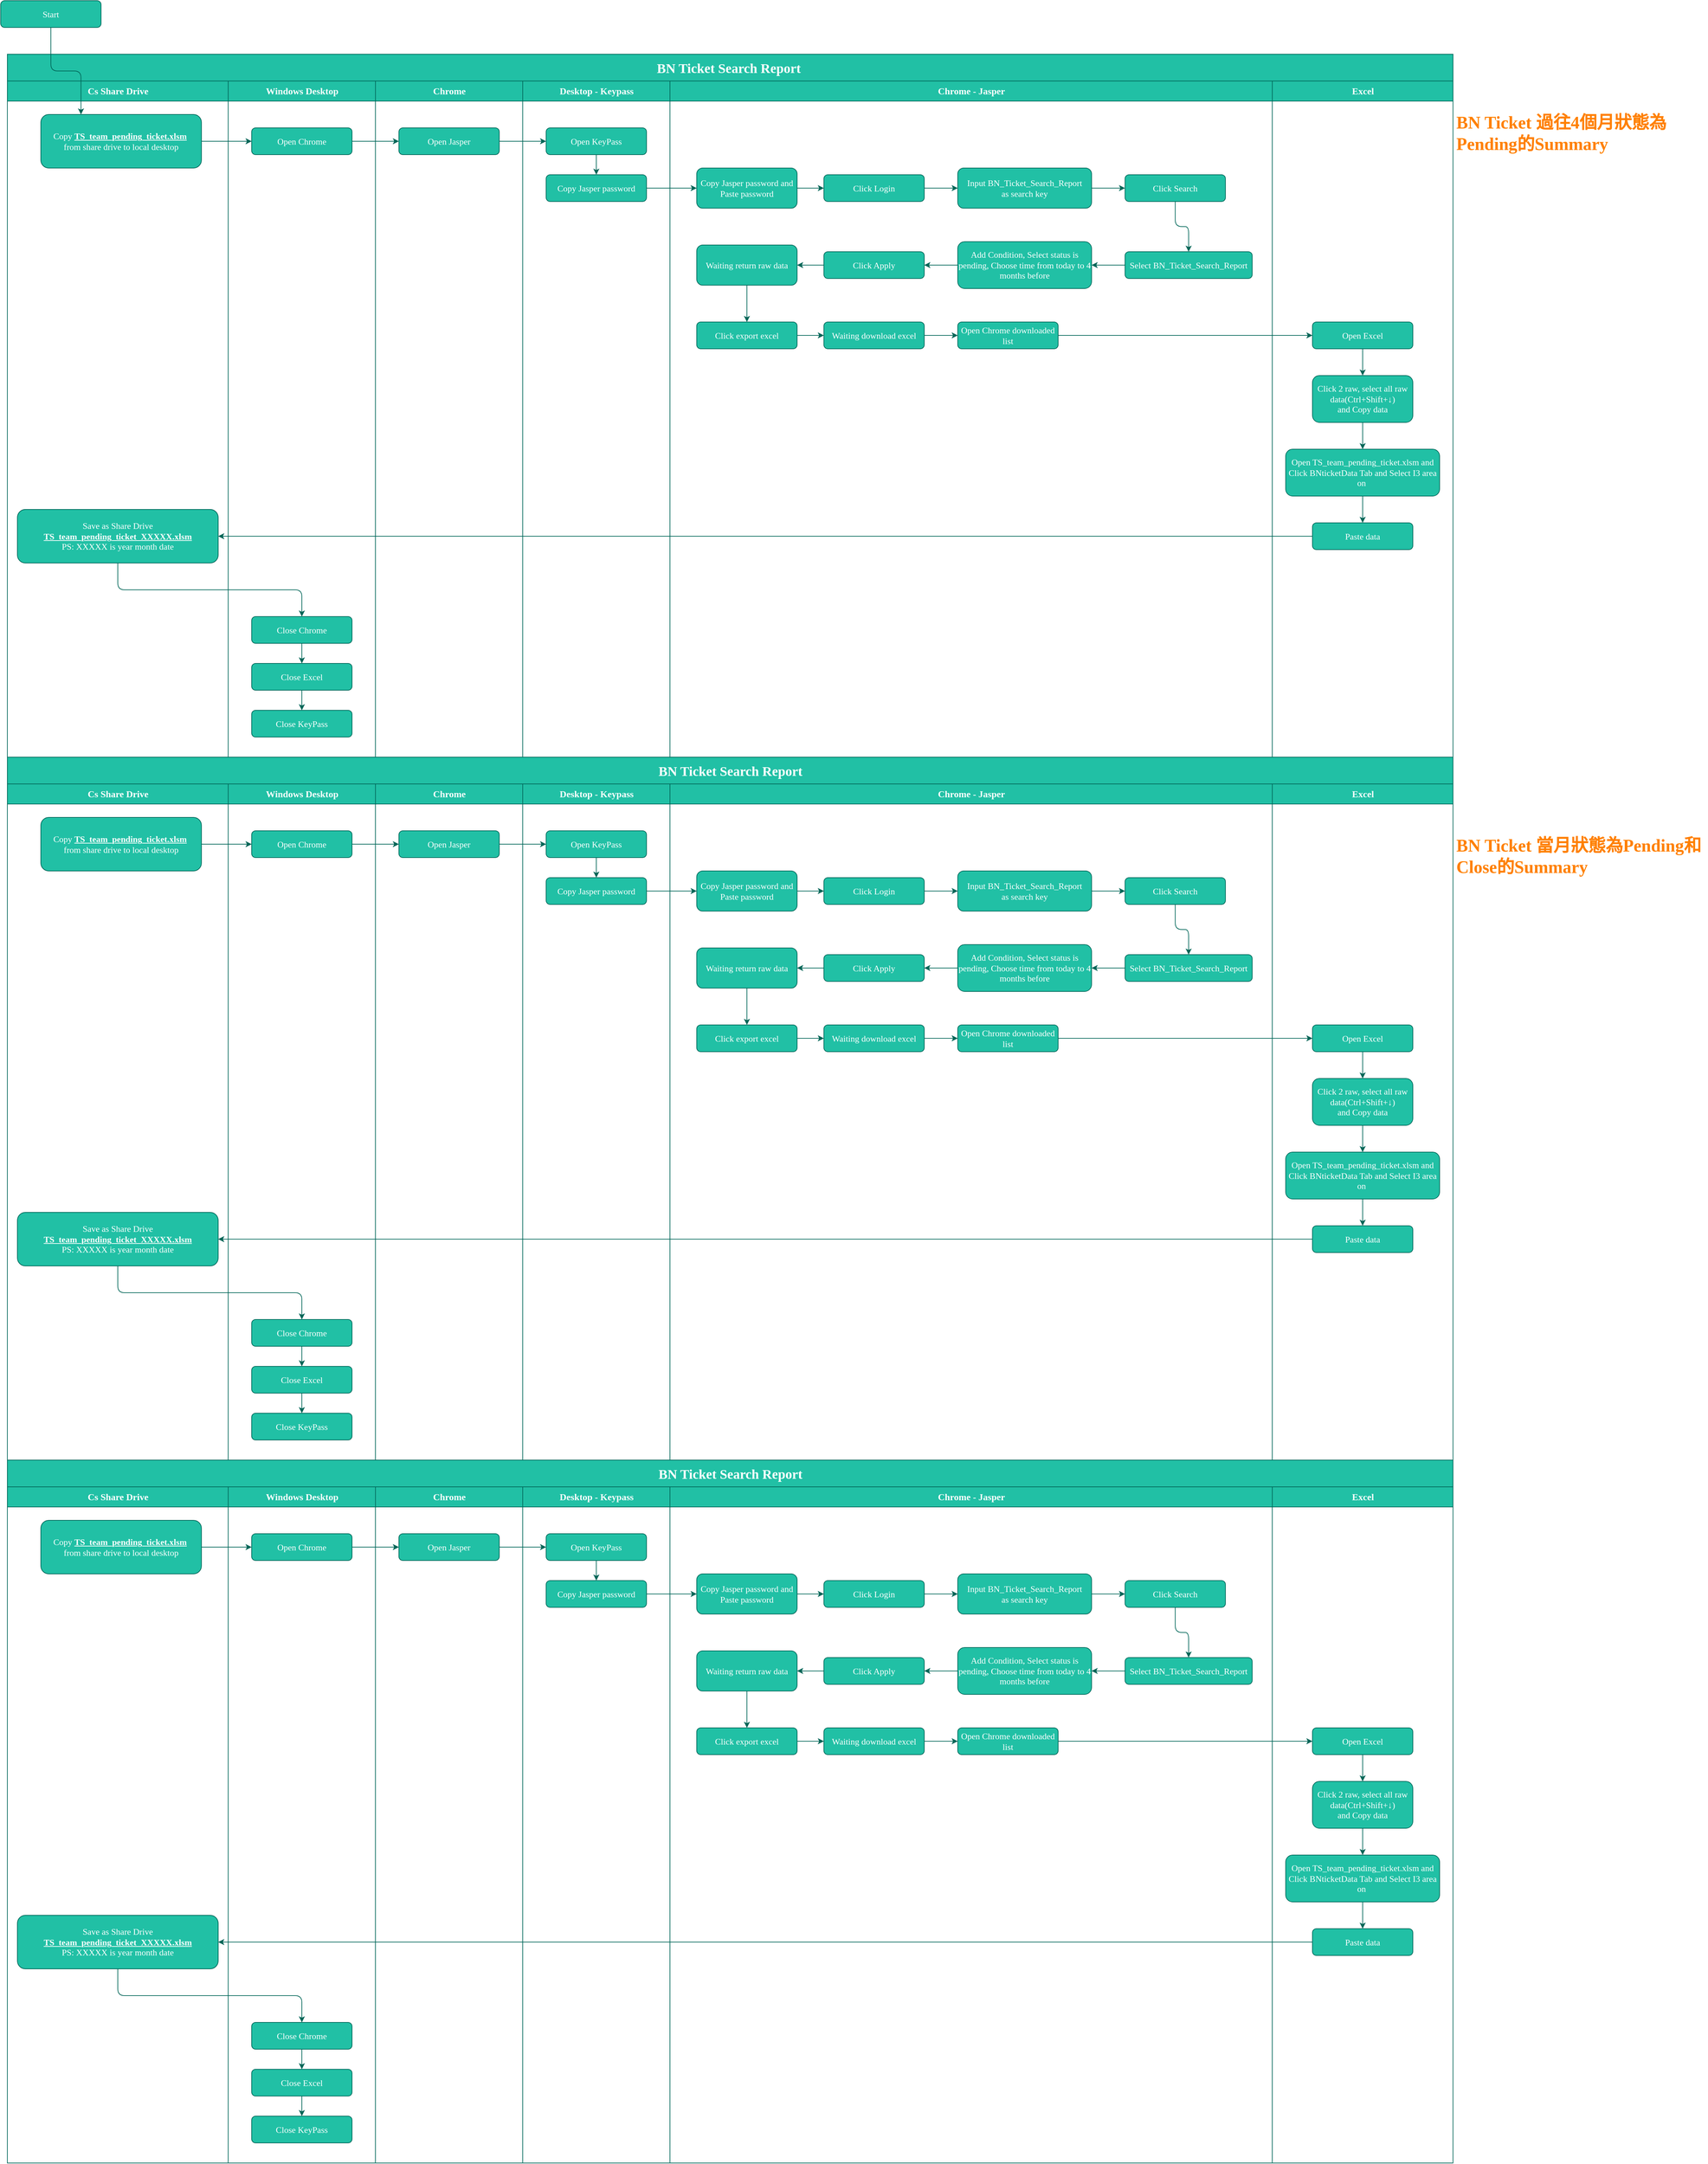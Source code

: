 <mxfile version="18.0.7" type="github"><diagram name="Page-1" id="74e2e168-ea6b-b213-b513-2b3c1d86103e"><mxGraphModel dx="3324" dy="6157" grid="1" gridSize="10" guides="1" tooltips="1" connect="1" arrows="1" fold="1" page="1" pageScale="1" pageWidth="3300" pageHeight="4681" math="0" shadow="0"><root><mxCell id="0"/><mxCell id="1" parent="0"/><mxCell id="77e6c97f196da883-1" value="&lt;h2&gt;&lt;font style=&quot;font-size: 20px;&quot; color=&quot;#ffffff&quot;&gt;BN Ticket Search Report&amp;nbsp;&lt;/font&gt;&lt;/h2&gt;" style="swimlane;html=1;childLayout=stackLayout;startSize=40;rounded=0;shadow=0;labelBackgroundColor=none;strokeWidth=1;fontFamily=Verdana;fontSize=8;align=center;fillColor=#21C0A5;strokeColor=#006658;fontColor=#5C5C5C;" parent="1" vertex="1"><mxGeometry x="120" y="-4560" width="2160" height="1050" as="geometry"/></mxCell><mxCell id="77e6c97f196da883-2" value="&lt;h3&gt;&lt;font color=&quot;#ffffff&quot; style=&quot;font-size: 14px;&quot; face=&quot;Verdana&quot;&gt;Cs Share Drive&lt;/font&gt;&lt;/h3&gt;" style="swimlane;html=1;startSize=30;fillColor=#21C0A5;strokeColor=#006658;fontColor=#5C5C5C;" parent="77e6c97f196da883-1" vertex="1"><mxGeometry y="40" width="330" height="1010" as="geometry"/></mxCell><mxCell id="77e6c97f196da883-8" value="&lt;font style=&quot;font-size: 13px;&quot; color=&quot;#ffffff&quot;&gt;Copy &lt;b style=&quot;text-decoration-line: underline;&quot;&gt;TS_team_pending_ticket.xlsm&lt;/b&gt;&amp;nbsp;&lt;br&gt;from share drive to local desktop&lt;/font&gt;" style="rounded=1;whiteSpace=wrap;html=1;shadow=0;labelBackgroundColor=none;strokeWidth=1;fontFamily=Verdana;fontSize=8;align=center;fillColor=#21C0A5;strokeColor=#006658;fontColor=#5C5C5C;" parent="77e6c97f196da883-2" vertex="1"><mxGeometry x="50" y="50" width="240" height="80" as="geometry"/></mxCell><mxCell id="YZDCr7jV72YmqT_dEJ2x-101" value="&lt;font color=&quot;#ffffff&quot;&gt;&lt;span style=&quot;font-size: 13px;&quot;&gt;Save as Share Drive &lt;u style=&quot;font-weight: bold;&quot;&gt;TS_team_pending_ticket_XXXXX.xlsm&lt;/u&gt;&lt;br&gt;PS: XXXXX is year month date&lt;br&gt;&lt;/span&gt;&lt;/font&gt;" style="rounded=1;whiteSpace=wrap;html=1;shadow=0;labelBackgroundColor=none;strokeWidth=1;fontFamily=Verdana;fontSize=8;align=center;fillColor=#21C0A5;strokeColor=#006658;fontColor=#5C5C5C;" parent="77e6c97f196da883-2" vertex="1"><mxGeometry x="15" y="640" width="300" height="80" as="geometry"/></mxCell><mxCell id="YZDCr7jV72YmqT_dEJ2x-28" value="&lt;h3&gt;&lt;font color=&quot;#ffffff&quot; style=&quot;font-size: 14px;&quot; face=&quot;Verdana&quot;&gt;Windows Desktop&lt;/font&gt;&lt;/h3&gt;" style="swimlane;html=1;startSize=30;fillColor=#21C0A5;strokeColor=#006658;fontColor=#5C5C5C;" parent="77e6c97f196da883-1" vertex="1"><mxGeometry x="330" y="40" width="220" height="1010" as="geometry"/></mxCell><mxCell id="YZDCr7jV72YmqT_dEJ2x-29" value="&lt;font color=&quot;#ffffff&quot;&gt;&lt;span style=&quot;font-size: 13px;&quot;&gt;Open Chrome&lt;/span&gt;&lt;/font&gt;" style="rounded=1;whiteSpace=wrap;html=1;shadow=0;labelBackgroundColor=none;strokeWidth=1;fontFamily=Verdana;fontSize=8;align=center;fillColor=#21C0A5;strokeColor=#006658;fontColor=#5C5C5C;" parent="YZDCr7jV72YmqT_dEJ2x-28" vertex="1"><mxGeometry x="35" y="70" width="150" height="40" as="geometry"/></mxCell><mxCell id="YZDCr7jV72YmqT_dEJ2x-107" style="edgeStyle=orthogonalEdgeStyle;curved=0;rounded=1;sketch=0;orthogonalLoop=1;jettySize=auto;html=1;exitX=0.5;exitY=1;exitDx=0;exitDy=0;entryX=0.5;entryY=0;entryDx=0;entryDy=0;fontFamily=Verdana;fontSize=13;fontColor=#FFFFFF;strokeColor=#006658;fillColor=#21C0A5;" parent="YZDCr7jV72YmqT_dEJ2x-28" source="YZDCr7jV72YmqT_dEJ2x-103" target="YZDCr7jV72YmqT_dEJ2x-104" edge="1"><mxGeometry relative="1" as="geometry"/></mxCell><mxCell id="YZDCr7jV72YmqT_dEJ2x-103" value="&lt;font color=&quot;#ffffff&quot;&gt;&lt;span style=&quot;font-size: 13px;&quot;&gt;Close Chrome&lt;/span&gt;&lt;/font&gt;" style="rounded=1;whiteSpace=wrap;html=1;shadow=0;labelBackgroundColor=none;strokeWidth=1;fontFamily=Verdana;fontSize=8;align=center;fillColor=#21C0A5;strokeColor=#006658;fontColor=#5C5C5C;" parent="YZDCr7jV72YmqT_dEJ2x-28" vertex="1"><mxGeometry x="35" y="800" width="150" height="40" as="geometry"/></mxCell><mxCell id="YZDCr7jV72YmqT_dEJ2x-108" style="edgeStyle=orthogonalEdgeStyle;curved=0;rounded=1;sketch=0;orthogonalLoop=1;jettySize=auto;html=1;exitX=0.5;exitY=1;exitDx=0;exitDy=0;entryX=0.5;entryY=0;entryDx=0;entryDy=0;fontFamily=Verdana;fontSize=13;fontColor=#FFFFFF;strokeColor=#006658;fillColor=#21C0A5;" parent="YZDCr7jV72YmqT_dEJ2x-28" source="YZDCr7jV72YmqT_dEJ2x-104" target="YZDCr7jV72YmqT_dEJ2x-105" edge="1"><mxGeometry relative="1" as="geometry"/></mxCell><mxCell id="YZDCr7jV72YmqT_dEJ2x-104" value="&lt;font color=&quot;#ffffff&quot;&gt;&lt;span style=&quot;font-size: 13px;&quot;&gt;Close Excel&lt;/span&gt;&lt;/font&gt;" style="rounded=1;whiteSpace=wrap;html=1;shadow=0;labelBackgroundColor=none;strokeWidth=1;fontFamily=Verdana;fontSize=8;align=center;fillColor=#21C0A5;strokeColor=#006658;fontColor=#5C5C5C;" parent="YZDCr7jV72YmqT_dEJ2x-28" vertex="1"><mxGeometry x="35" y="870" width="150" height="40" as="geometry"/></mxCell><mxCell id="YZDCr7jV72YmqT_dEJ2x-105" value="&lt;font color=&quot;#ffffff&quot;&gt;&lt;span style=&quot;font-size: 13px;&quot;&gt;Close KeyPass&lt;/span&gt;&lt;/font&gt;" style="rounded=1;whiteSpace=wrap;html=1;shadow=0;labelBackgroundColor=none;strokeWidth=1;fontFamily=Verdana;fontSize=8;align=center;fillColor=#21C0A5;strokeColor=#006658;fontColor=#5C5C5C;" parent="YZDCr7jV72YmqT_dEJ2x-28" vertex="1"><mxGeometry x="35" y="940" width="150" height="40" as="geometry"/></mxCell><mxCell id="YZDCr7jV72YmqT_dEJ2x-30" style="edgeStyle=orthogonalEdgeStyle;curved=0;rounded=1;sketch=0;orthogonalLoop=1;jettySize=auto;html=1;fontFamily=Verdana;fontSize=13;fontColor=#FFFFFF;strokeColor=#006658;fillColor=#21C0A5;" parent="77e6c97f196da883-1" source="77e6c97f196da883-8" target="YZDCr7jV72YmqT_dEJ2x-29" edge="1"><mxGeometry relative="1" as="geometry"/></mxCell><mxCell id="YZDCr7jV72YmqT_dEJ2x-31" value="&lt;h3&gt;&lt;font face=&quot;Verdana&quot; color=&quot;#ffffff&quot;&gt;&lt;span style=&quot;font-size: 14px;&quot;&gt;Chrome&lt;/span&gt;&lt;/font&gt;&lt;/h3&gt;" style="swimlane;html=1;startSize=30;fillColor=#21C0A5;strokeColor=#006658;fontColor=#5C5C5C;" parent="77e6c97f196da883-1" vertex="1"><mxGeometry x="550" y="40" width="220" height="1010" as="geometry"/></mxCell><mxCell id="YZDCr7jV72YmqT_dEJ2x-32" value="&lt;font color=&quot;#ffffff&quot;&gt;&lt;span style=&quot;font-size: 13px;&quot;&gt;Open Jasper&lt;/span&gt;&lt;/font&gt;" style="rounded=1;whiteSpace=wrap;html=1;shadow=0;labelBackgroundColor=none;strokeWidth=1;fontFamily=Verdana;fontSize=8;align=center;fillColor=#21C0A5;strokeColor=#006658;fontColor=#5C5C5C;" parent="YZDCr7jV72YmqT_dEJ2x-31" vertex="1"><mxGeometry x="35" y="70" width="150" height="40" as="geometry"/></mxCell><mxCell id="YZDCr7jV72YmqT_dEJ2x-33" style="edgeStyle=orthogonalEdgeStyle;curved=0;rounded=1;sketch=0;orthogonalLoop=1;jettySize=auto;html=1;entryX=0;entryY=0.5;entryDx=0;entryDy=0;fontFamily=Verdana;fontSize=13;fontColor=#FFFFFF;strokeColor=#006658;fillColor=#21C0A5;" parent="77e6c97f196da883-1" source="YZDCr7jV72YmqT_dEJ2x-29" target="YZDCr7jV72YmqT_dEJ2x-32" edge="1"><mxGeometry relative="1" as="geometry"/></mxCell><mxCell id="YZDCr7jV72YmqT_dEJ2x-34" value="&lt;h3&gt;&lt;font face=&quot;Verdana&quot; color=&quot;#ffffff&quot;&gt;&lt;span style=&quot;font-size: 14px;&quot;&gt;Desktop - Keypass&lt;/span&gt;&lt;/font&gt;&lt;/h3&gt;" style="swimlane;html=1;startSize=30;fillColor=#21C0A5;strokeColor=#006658;fontColor=#5C5C5C;" parent="77e6c97f196da883-1" vertex="1"><mxGeometry x="770" y="40" width="220" height="1010" as="geometry"/></mxCell><mxCell id="YZDCr7jV72YmqT_dEJ2x-41" style="edgeStyle=orthogonalEdgeStyle;curved=0;rounded=1;sketch=0;orthogonalLoop=1;jettySize=auto;html=1;exitX=0.5;exitY=1;exitDx=0;exitDy=0;entryX=0.5;entryY=0;entryDx=0;entryDy=0;fontFamily=Verdana;fontSize=13;fontColor=#FFFFFF;strokeColor=#006658;fillColor=#21C0A5;" parent="YZDCr7jV72YmqT_dEJ2x-34" source="YZDCr7jV72YmqT_dEJ2x-35" target="YZDCr7jV72YmqT_dEJ2x-40" edge="1"><mxGeometry relative="1" as="geometry"/></mxCell><mxCell id="YZDCr7jV72YmqT_dEJ2x-35" value="&lt;font color=&quot;#ffffff&quot;&gt;&lt;span style=&quot;font-size: 13px;&quot;&gt;Open KeyPass&lt;/span&gt;&lt;/font&gt;" style="rounded=1;whiteSpace=wrap;html=1;shadow=0;labelBackgroundColor=none;strokeWidth=1;fontFamily=Verdana;fontSize=8;align=center;fillColor=#21C0A5;strokeColor=#006658;fontColor=#5C5C5C;" parent="YZDCr7jV72YmqT_dEJ2x-34" vertex="1"><mxGeometry x="35" y="70" width="150" height="40" as="geometry"/></mxCell><mxCell id="YZDCr7jV72YmqT_dEJ2x-40" value="&lt;font color=&quot;#ffffff&quot;&gt;&lt;span style=&quot;font-size: 13px;&quot;&gt;Copy Jasper password&lt;/span&gt;&lt;/font&gt;" style="rounded=1;whiteSpace=wrap;html=1;shadow=0;labelBackgroundColor=none;strokeWidth=1;fontFamily=Verdana;fontSize=8;align=center;fillColor=#21C0A5;strokeColor=#006658;fontColor=#5C5C5C;" parent="YZDCr7jV72YmqT_dEJ2x-34" vertex="1"><mxGeometry x="35" y="140" width="150" height="40" as="geometry"/></mxCell><mxCell id="YZDCr7jV72YmqT_dEJ2x-37" style="edgeStyle=orthogonalEdgeStyle;curved=0;rounded=1;sketch=0;orthogonalLoop=1;jettySize=auto;html=1;exitX=1;exitY=0.5;exitDx=0;exitDy=0;fontFamily=Verdana;fontSize=13;fontColor=#FFFFFF;strokeColor=#006658;fillColor=#21C0A5;" parent="77e6c97f196da883-1" source="YZDCr7jV72YmqT_dEJ2x-32" target="YZDCr7jV72YmqT_dEJ2x-35" edge="1"><mxGeometry relative="1" as="geometry"/></mxCell><mxCell id="YZDCr7jV72YmqT_dEJ2x-47" style="edgeStyle=orthogonalEdgeStyle;curved=0;rounded=1;sketch=0;orthogonalLoop=1;jettySize=auto;html=1;fontFamily=Verdana;fontSize=13;fontColor=#FFFFFF;strokeColor=#006658;fillColor=#21C0A5;" parent="77e6c97f196da883-1" source="YZDCr7jV72YmqT_dEJ2x-40" target="YZDCr7jV72YmqT_dEJ2x-46" edge="1"><mxGeometry relative="1" as="geometry"/></mxCell><mxCell id="YZDCr7jV72YmqT_dEJ2x-42" value="&lt;h3&gt;&lt;font face=&quot;Verdana&quot; color=&quot;#ffffff&quot;&gt;&lt;span style=&quot;font-size: 14px;&quot;&gt;Chrome - Jasper&lt;/span&gt;&lt;/font&gt;&lt;/h3&gt;" style="swimlane;html=1;startSize=30;fillColor=#21C0A5;strokeColor=#006658;fontColor=#5C5C5C;" parent="77e6c97f196da883-1" vertex="1"><mxGeometry x="990" y="40" width="900" height="1010" as="geometry"/></mxCell><mxCell id="YZDCr7jV72YmqT_dEJ2x-54" style="edgeStyle=orthogonalEdgeStyle;curved=0;rounded=1;sketch=0;orthogonalLoop=1;jettySize=auto;html=1;exitX=1;exitY=0.5;exitDx=0;exitDy=0;fontFamily=Verdana;fontSize=13;fontColor=#FFFFFF;strokeColor=#006658;fillColor=#21C0A5;" parent="YZDCr7jV72YmqT_dEJ2x-42" source="YZDCr7jV72YmqT_dEJ2x-46" target="YZDCr7jV72YmqT_dEJ2x-48" edge="1"><mxGeometry relative="1" as="geometry"/></mxCell><mxCell id="YZDCr7jV72YmqT_dEJ2x-46" value="&lt;font color=&quot;#ffffff&quot;&gt;&lt;span style=&quot;font-size: 13px;&quot;&gt;Copy Jasper password and Paste password&lt;/span&gt;&lt;/font&gt;" style="rounded=1;whiteSpace=wrap;html=1;shadow=0;labelBackgroundColor=none;strokeWidth=1;fontFamily=Verdana;fontSize=8;align=center;fillColor=#21C0A5;strokeColor=#006658;fontColor=#5C5C5C;" parent="YZDCr7jV72YmqT_dEJ2x-42" vertex="1"><mxGeometry x="40" y="130" width="150" height="60" as="geometry"/></mxCell><mxCell id="YZDCr7jV72YmqT_dEJ2x-55" style="edgeStyle=orthogonalEdgeStyle;curved=0;rounded=1;sketch=0;orthogonalLoop=1;jettySize=auto;html=1;exitX=1;exitY=0.5;exitDx=0;exitDy=0;fontFamily=Verdana;fontSize=13;fontColor=#FFFFFF;strokeColor=#006658;fillColor=#21C0A5;" parent="YZDCr7jV72YmqT_dEJ2x-42" source="YZDCr7jV72YmqT_dEJ2x-48" target="YZDCr7jV72YmqT_dEJ2x-50" edge="1"><mxGeometry relative="1" as="geometry"/></mxCell><mxCell id="YZDCr7jV72YmqT_dEJ2x-48" value="&lt;font color=&quot;#ffffff&quot;&gt;&lt;span style=&quot;font-size: 13px;&quot;&gt;Click Login&lt;/span&gt;&lt;/font&gt;" style="rounded=1;whiteSpace=wrap;html=1;shadow=0;labelBackgroundColor=none;strokeWidth=1;fontFamily=Verdana;fontSize=8;align=center;fillColor=#21C0A5;strokeColor=#006658;fontColor=#5C5C5C;" parent="YZDCr7jV72YmqT_dEJ2x-42" vertex="1"><mxGeometry x="230" y="140" width="150" height="40" as="geometry"/></mxCell><mxCell id="YZDCr7jV72YmqT_dEJ2x-56" style="edgeStyle=orthogonalEdgeStyle;curved=0;rounded=1;sketch=0;orthogonalLoop=1;jettySize=auto;html=1;exitX=1;exitY=0.5;exitDx=0;exitDy=0;fontFamily=Verdana;fontSize=13;fontColor=#FFFFFF;strokeColor=#006658;fillColor=#21C0A5;" parent="YZDCr7jV72YmqT_dEJ2x-42" source="YZDCr7jV72YmqT_dEJ2x-50" target="YZDCr7jV72YmqT_dEJ2x-52" edge="1"><mxGeometry relative="1" as="geometry"/></mxCell><mxCell id="YZDCr7jV72YmqT_dEJ2x-50" value="&lt;font color=&quot;#ffffff&quot;&gt;&lt;span style=&quot;font-size: 13px;&quot;&gt;Input BN_Ticket_Search_Report&lt;br&gt;as search key&lt;br&gt;&lt;/span&gt;&lt;/font&gt;" style="rounded=1;whiteSpace=wrap;html=1;shadow=0;labelBackgroundColor=none;strokeWidth=1;fontFamily=Verdana;fontSize=8;align=center;fillColor=#21C0A5;strokeColor=#006658;fontColor=#5C5C5C;" parent="YZDCr7jV72YmqT_dEJ2x-42" vertex="1"><mxGeometry x="430" y="130" width="200" height="60" as="geometry"/></mxCell><mxCell id="YZDCr7jV72YmqT_dEJ2x-58" style="edgeStyle=orthogonalEdgeStyle;curved=0;rounded=1;sketch=0;orthogonalLoop=1;jettySize=auto;html=1;exitX=0.5;exitY=1;exitDx=0;exitDy=0;entryX=0.5;entryY=0;entryDx=0;entryDy=0;fontFamily=Verdana;fontSize=13;fontColor=#FFFFFF;strokeColor=#006658;fillColor=#21C0A5;" parent="YZDCr7jV72YmqT_dEJ2x-42" source="YZDCr7jV72YmqT_dEJ2x-52" target="YZDCr7jV72YmqT_dEJ2x-57" edge="1"><mxGeometry relative="1" as="geometry"/></mxCell><mxCell id="YZDCr7jV72YmqT_dEJ2x-52" value="&lt;font color=&quot;#ffffff&quot;&gt;&lt;span style=&quot;font-size: 13px;&quot;&gt;Click Search&lt;/span&gt;&lt;/font&gt;" style="rounded=1;whiteSpace=wrap;html=1;shadow=0;labelBackgroundColor=none;strokeWidth=1;fontFamily=Verdana;fontSize=8;align=center;fillColor=#21C0A5;strokeColor=#006658;fontColor=#5C5C5C;" parent="YZDCr7jV72YmqT_dEJ2x-42" vertex="1"><mxGeometry x="680" y="140" width="150" height="40" as="geometry"/></mxCell><mxCell id="YZDCr7jV72YmqT_dEJ2x-60" style="edgeStyle=orthogonalEdgeStyle;curved=0;rounded=1;sketch=0;orthogonalLoop=1;jettySize=auto;html=1;exitX=0;exitY=0.5;exitDx=0;exitDy=0;fontFamily=Verdana;fontSize=13;fontColor=#FFFFFF;strokeColor=#006658;fillColor=#21C0A5;" parent="YZDCr7jV72YmqT_dEJ2x-42" source="YZDCr7jV72YmqT_dEJ2x-57" target="YZDCr7jV72YmqT_dEJ2x-59" edge="1"><mxGeometry relative="1" as="geometry"/></mxCell><mxCell id="YZDCr7jV72YmqT_dEJ2x-57" value="&lt;font color=&quot;#ffffff&quot;&gt;&lt;span style=&quot;font-size: 13px;&quot;&gt;Select BN_Ticket_Search_Report&lt;/span&gt;&lt;/font&gt;" style="rounded=1;whiteSpace=wrap;html=1;shadow=0;labelBackgroundColor=none;strokeWidth=1;fontFamily=Verdana;fontSize=8;align=center;fillColor=#21C0A5;strokeColor=#006658;fontColor=#5C5C5C;" parent="YZDCr7jV72YmqT_dEJ2x-42" vertex="1"><mxGeometry x="680" y="255" width="190" height="40" as="geometry"/></mxCell><mxCell id="YZDCr7jV72YmqT_dEJ2x-62" style="edgeStyle=orthogonalEdgeStyle;curved=0;rounded=1;sketch=0;orthogonalLoop=1;jettySize=auto;html=1;exitX=0;exitY=0.5;exitDx=0;exitDy=0;fontFamily=Verdana;fontSize=13;fontColor=#FFFFFF;strokeColor=#006658;fillColor=#21C0A5;" parent="YZDCr7jV72YmqT_dEJ2x-42" source="YZDCr7jV72YmqT_dEJ2x-59" target="YZDCr7jV72YmqT_dEJ2x-61" edge="1"><mxGeometry relative="1" as="geometry"/></mxCell><mxCell id="YZDCr7jV72YmqT_dEJ2x-59" value="&lt;font color=&quot;#ffffff&quot;&gt;&lt;span style=&quot;font-size: 13px;&quot;&gt;Add Condition, Select status is pending, Choose time from today to 4 months before&lt;/span&gt;&lt;/font&gt;" style="rounded=1;whiteSpace=wrap;html=1;shadow=0;labelBackgroundColor=none;strokeWidth=1;fontFamily=Verdana;fontSize=8;align=center;fillColor=#21C0A5;strokeColor=#006658;fontColor=#5C5C5C;" parent="YZDCr7jV72YmqT_dEJ2x-42" vertex="1"><mxGeometry x="430" y="240" width="200" height="70" as="geometry"/></mxCell><mxCell id="YZDCr7jV72YmqT_dEJ2x-64" style="edgeStyle=orthogonalEdgeStyle;curved=0;rounded=1;sketch=0;orthogonalLoop=1;jettySize=auto;html=1;exitX=0;exitY=0.5;exitDx=0;exitDy=0;fontFamily=Verdana;fontSize=13;fontColor=#FFFFFF;strokeColor=#006658;fillColor=#21C0A5;" parent="YZDCr7jV72YmqT_dEJ2x-42" source="YZDCr7jV72YmqT_dEJ2x-61" target="YZDCr7jV72YmqT_dEJ2x-63" edge="1"><mxGeometry relative="1" as="geometry"/></mxCell><mxCell id="YZDCr7jV72YmqT_dEJ2x-61" value="&lt;font color=&quot;#ffffff&quot;&gt;&lt;span style=&quot;font-size: 13px;&quot;&gt;Click Apply&lt;/span&gt;&lt;/font&gt;" style="rounded=1;whiteSpace=wrap;html=1;shadow=0;labelBackgroundColor=none;strokeWidth=1;fontFamily=Verdana;fontSize=8;align=center;fillColor=#21C0A5;strokeColor=#006658;fontColor=#5C5C5C;" parent="YZDCr7jV72YmqT_dEJ2x-42" vertex="1"><mxGeometry x="230" y="255" width="150" height="40" as="geometry"/></mxCell><mxCell id="YZDCr7jV72YmqT_dEJ2x-67" style="edgeStyle=orthogonalEdgeStyle;curved=0;rounded=1;sketch=0;orthogonalLoop=1;jettySize=auto;html=1;exitX=0.5;exitY=1;exitDx=0;exitDy=0;entryX=0.5;entryY=0;entryDx=0;entryDy=0;fontFamily=Verdana;fontSize=13;fontColor=#FFFFFF;strokeColor=#006658;fillColor=#21C0A5;" parent="YZDCr7jV72YmqT_dEJ2x-42" source="YZDCr7jV72YmqT_dEJ2x-63" target="YZDCr7jV72YmqT_dEJ2x-66" edge="1"><mxGeometry relative="1" as="geometry"/></mxCell><mxCell id="YZDCr7jV72YmqT_dEJ2x-63" value="&lt;font color=&quot;#ffffff&quot;&gt;&lt;span style=&quot;font-size: 13px;&quot;&gt;Waiting return raw data&lt;/span&gt;&lt;/font&gt;" style="rounded=1;whiteSpace=wrap;html=1;shadow=0;labelBackgroundColor=none;strokeWidth=1;fontFamily=Verdana;fontSize=8;align=center;fillColor=#21C0A5;strokeColor=#006658;fontColor=#5C5C5C;" parent="YZDCr7jV72YmqT_dEJ2x-42" vertex="1"><mxGeometry x="40" y="245" width="150" height="60" as="geometry"/></mxCell><mxCell id="YZDCr7jV72YmqT_dEJ2x-69" style="edgeStyle=orthogonalEdgeStyle;curved=0;rounded=1;sketch=0;orthogonalLoop=1;jettySize=auto;html=1;exitX=1;exitY=0.5;exitDx=0;exitDy=0;entryX=0;entryY=0.5;entryDx=0;entryDy=0;fontFamily=Verdana;fontSize=13;fontColor=#FFFFFF;strokeColor=#006658;fillColor=#21C0A5;" parent="YZDCr7jV72YmqT_dEJ2x-42" source="YZDCr7jV72YmqT_dEJ2x-66" target="YZDCr7jV72YmqT_dEJ2x-68" edge="1"><mxGeometry relative="1" as="geometry"/></mxCell><mxCell id="YZDCr7jV72YmqT_dEJ2x-66" value="&lt;font color=&quot;#ffffff&quot;&gt;&lt;span style=&quot;font-size: 13px;&quot;&gt;Click export excel&lt;/span&gt;&lt;/font&gt;" style="rounded=1;whiteSpace=wrap;html=1;shadow=0;labelBackgroundColor=none;strokeWidth=1;fontFamily=Verdana;fontSize=8;align=center;fillColor=#21C0A5;strokeColor=#006658;fontColor=#5C5C5C;" parent="YZDCr7jV72YmqT_dEJ2x-42" vertex="1"><mxGeometry x="40" y="360" width="150" height="40" as="geometry"/></mxCell><mxCell id="YZDCr7jV72YmqT_dEJ2x-71" style="edgeStyle=orthogonalEdgeStyle;curved=0;rounded=1;sketch=0;orthogonalLoop=1;jettySize=auto;html=1;exitX=1;exitY=0.5;exitDx=0;exitDy=0;fontFamily=Verdana;fontSize=13;fontColor=#FFFFFF;strokeColor=#006658;fillColor=#21C0A5;" parent="YZDCr7jV72YmqT_dEJ2x-42" source="YZDCr7jV72YmqT_dEJ2x-68" target="YZDCr7jV72YmqT_dEJ2x-70" edge="1"><mxGeometry relative="1" as="geometry"/></mxCell><mxCell id="YZDCr7jV72YmqT_dEJ2x-68" value="&lt;font color=&quot;#ffffff&quot;&gt;&lt;span style=&quot;font-size: 13px;&quot;&gt;Waiting download excel&lt;/span&gt;&lt;/font&gt;" style="rounded=1;whiteSpace=wrap;html=1;shadow=0;labelBackgroundColor=none;strokeWidth=1;fontFamily=Verdana;fontSize=8;align=center;fillColor=#21C0A5;strokeColor=#006658;fontColor=#5C5C5C;" parent="YZDCr7jV72YmqT_dEJ2x-42" vertex="1"><mxGeometry x="230" y="360" width="150" height="40" as="geometry"/></mxCell><mxCell id="YZDCr7jV72YmqT_dEJ2x-70" value="&lt;font color=&quot;#ffffff&quot;&gt;&lt;span style=&quot;font-size: 13px;&quot;&gt;Open Chrome downloaded list&lt;/span&gt;&lt;/font&gt;" style="rounded=1;whiteSpace=wrap;html=1;shadow=0;labelBackgroundColor=none;strokeWidth=1;fontFamily=Verdana;fontSize=8;align=center;fillColor=#21C0A5;strokeColor=#006658;fontColor=#5C5C5C;" parent="YZDCr7jV72YmqT_dEJ2x-42" vertex="1"><mxGeometry x="430" y="360" width="150" height="40" as="geometry"/></mxCell><mxCell id="YZDCr7jV72YmqT_dEJ2x-94" style="edgeStyle=orthogonalEdgeStyle;curved=0;rounded=1;sketch=0;orthogonalLoop=1;jettySize=auto;html=1;exitX=1;exitY=0.5;exitDx=0;exitDy=0;fontFamily=Verdana;fontSize=13;fontColor=#FFFFFF;strokeColor=#006658;fillColor=#21C0A5;" parent="77e6c97f196da883-1" source="YZDCr7jV72YmqT_dEJ2x-70" target="YZDCr7jV72YmqT_dEJ2x-74" edge="1"><mxGeometry relative="1" as="geometry"/></mxCell><mxCell id="YZDCr7jV72YmqT_dEJ2x-72" value="&lt;h3&gt;&lt;font face=&quot;Verdana&quot; color=&quot;#ffffff&quot;&gt;&lt;span style=&quot;font-size: 14px;&quot;&gt;Excel&lt;/span&gt;&lt;/font&gt;&lt;/h3&gt;" style="swimlane;html=1;startSize=30;fillColor=#21C0A5;strokeColor=#006658;fontColor=#5C5C5C;" parent="77e6c97f196da883-1" vertex="1"><mxGeometry x="1890" y="40" width="270" height="1010" as="geometry"/></mxCell><mxCell id="YZDCr7jV72YmqT_dEJ2x-96" style="edgeStyle=orthogonalEdgeStyle;curved=0;rounded=1;sketch=0;orthogonalLoop=1;jettySize=auto;html=1;exitX=0.5;exitY=1;exitDx=0;exitDy=0;fontFamily=Verdana;fontSize=13;fontColor=#FFFFFF;strokeColor=#006658;fillColor=#21C0A5;" parent="YZDCr7jV72YmqT_dEJ2x-72" source="YZDCr7jV72YmqT_dEJ2x-74" target="YZDCr7jV72YmqT_dEJ2x-95" edge="1"><mxGeometry relative="1" as="geometry"/></mxCell><mxCell id="YZDCr7jV72YmqT_dEJ2x-74" value="&lt;font color=&quot;#ffffff&quot;&gt;&lt;span style=&quot;font-size: 13px;&quot;&gt;Open Excel&lt;/span&gt;&lt;/font&gt;" style="rounded=1;whiteSpace=wrap;html=1;shadow=0;labelBackgroundColor=none;strokeWidth=1;fontFamily=Verdana;fontSize=8;align=center;fillColor=#21C0A5;strokeColor=#006658;fontColor=#5C5C5C;" parent="YZDCr7jV72YmqT_dEJ2x-72" vertex="1"><mxGeometry x="60" y="360" width="150" height="40" as="geometry"/></mxCell><mxCell id="YZDCr7jV72YmqT_dEJ2x-98" style="edgeStyle=orthogonalEdgeStyle;curved=0;rounded=1;sketch=0;orthogonalLoop=1;jettySize=auto;html=1;exitX=0.5;exitY=1;exitDx=0;exitDy=0;entryX=0.5;entryY=0;entryDx=0;entryDy=0;fontFamily=Verdana;fontSize=13;fontColor=#FFFFFF;strokeColor=#006658;fillColor=#21C0A5;" parent="YZDCr7jV72YmqT_dEJ2x-72" source="YZDCr7jV72YmqT_dEJ2x-95" target="YZDCr7jV72YmqT_dEJ2x-97" edge="1"><mxGeometry relative="1" as="geometry"/></mxCell><mxCell id="YZDCr7jV72YmqT_dEJ2x-95" value="&lt;font color=&quot;#ffffff&quot;&gt;&lt;span style=&quot;font-size: 13px;&quot;&gt;Click 2 raw, select all raw data(&lt;/span&gt;&lt;/font&gt;&lt;span style=&quot;color: rgb(255, 255, 255); font-size: 13px;&quot;&gt;Ctrl+Shift+↓&lt;/span&gt;&lt;font color=&quot;#ffffff&quot;&gt;&lt;span style=&quot;font-size: 13px;&quot;&gt;) and&amp;nbsp;&lt;/span&gt;&lt;/font&gt;&lt;span style=&quot;color: rgb(255, 255, 255); font-size: 13px;&quot;&gt;Copy data&lt;/span&gt;" style="rounded=1;whiteSpace=wrap;html=1;shadow=0;labelBackgroundColor=none;strokeWidth=1;fontFamily=Verdana;fontSize=8;align=center;fillColor=#21C0A5;strokeColor=#006658;fontColor=#5C5C5C;" parent="YZDCr7jV72YmqT_dEJ2x-72" vertex="1"><mxGeometry x="60" y="440" width="150" height="70" as="geometry"/></mxCell><mxCell id="YZDCr7jV72YmqT_dEJ2x-100" style="edgeStyle=orthogonalEdgeStyle;curved=0;rounded=1;sketch=0;orthogonalLoop=1;jettySize=auto;html=1;exitX=0.5;exitY=1;exitDx=0;exitDy=0;fontFamily=Verdana;fontSize=13;fontColor=#FFFFFF;strokeColor=#006658;fillColor=#21C0A5;" parent="YZDCr7jV72YmqT_dEJ2x-72" source="YZDCr7jV72YmqT_dEJ2x-97" target="YZDCr7jV72YmqT_dEJ2x-99" edge="1"><mxGeometry relative="1" as="geometry"/></mxCell><mxCell id="YZDCr7jV72YmqT_dEJ2x-97" value="&lt;span style=&quot;color: rgb(255, 255, 255); font-size: 13px;&quot;&gt;Open TS_team_pending_ticket.xlsm and Click BNticketData Tab and&amp;nbsp;&lt;/span&gt;&lt;span style=&quot;color: rgb(255, 255, 255); font-size: 13px;&quot;&gt;Select I3 area on&amp;nbsp;&lt;/span&gt;" style="rounded=1;whiteSpace=wrap;html=1;shadow=0;labelBackgroundColor=none;strokeWidth=1;fontFamily=Verdana;fontSize=8;align=center;fillColor=#21C0A5;strokeColor=#006658;fontColor=#5C5C5C;" parent="YZDCr7jV72YmqT_dEJ2x-72" vertex="1"><mxGeometry x="20" y="550" width="230" height="70" as="geometry"/></mxCell><mxCell id="YZDCr7jV72YmqT_dEJ2x-99" value="&lt;font color=&quot;#ffffff&quot;&gt;&lt;span style=&quot;font-size: 13px;&quot;&gt;Paste data&lt;/span&gt;&lt;/font&gt;" style="rounded=1;whiteSpace=wrap;html=1;shadow=0;labelBackgroundColor=none;strokeWidth=1;fontFamily=Verdana;fontSize=8;align=center;fillColor=#21C0A5;strokeColor=#006658;fontColor=#5C5C5C;" parent="YZDCr7jV72YmqT_dEJ2x-72" vertex="1"><mxGeometry x="60" y="660" width="150" height="40" as="geometry"/></mxCell><mxCell id="YZDCr7jV72YmqT_dEJ2x-102" style="edgeStyle=orthogonalEdgeStyle;curved=0;rounded=1;sketch=0;orthogonalLoop=1;jettySize=auto;html=1;exitX=0;exitY=0.5;exitDx=0;exitDy=0;entryX=1;entryY=0.5;entryDx=0;entryDy=0;fontFamily=Verdana;fontSize=13;fontColor=#FFFFFF;strokeColor=#006658;fillColor=#21C0A5;" parent="77e6c97f196da883-1" source="YZDCr7jV72YmqT_dEJ2x-99" target="YZDCr7jV72YmqT_dEJ2x-101" edge="1"><mxGeometry relative="1" as="geometry"/></mxCell><mxCell id="YZDCr7jV72YmqT_dEJ2x-106" style="edgeStyle=orthogonalEdgeStyle;curved=0;rounded=1;sketch=0;orthogonalLoop=1;jettySize=auto;html=1;exitX=0.5;exitY=1;exitDx=0;exitDy=0;entryX=0.5;entryY=0;entryDx=0;entryDy=0;fontFamily=Verdana;fontSize=13;fontColor=#FFFFFF;strokeColor=#006658;fillColor=#21C0A5;" parent="77e6c97f196da883-1" source="YZDCr7jV72YmqT_dEJ2x-101" target="YZDCr7jV72YmqT_dEJ2x-103" edge="1"><mxGeometry relative="1" as="geometry"/></mxCell><mxCell id="YZDCr7jV72YmqT_dEJ2x-110" style="edgeStyle=orthogonalEdgeStyle;curved=0;rounded=1;sketch=0;orthogonalLoop=1;jettySize=auto;html=1;exitX=0.5;exitY=1;exitDx=0;exitDy=0;entryX=0.25;entryY=0;entryDx=0;entryDy=0;fontFamily=Verdana;fontSize=13;fontColor=#FFFFFF;strokeColor=#006658;fillColor=#21C0A5;" parent="1" source="YZDCr7jV72YmqT_dEJ2x-109" target="77e6c97f196da883-8" edge="1"><mxGeometry relative="1" as="geometry"/></mxCell><mxCell id="YZDCr7jV72YmqT_dEJ2x-109" value="&lt;font color=&quot;#ffffff&quot;&gt;&lt;span style=&quot;font-size: 13px;&quot;&gt;Start&lt;/span&gt;&lt;/font&gt;" style="rounded=1;whiteSpace=wrap;html=1;shadow=0;labelBackgroundColor=none;strokeWidth=1;fontFamily=Verdana;fontSize=8;align=center;fillColor=#21C0A5;strokeColor=#006658;fontColor=#5C5C5C;" parent="1" vertex="1"><mxGeometry x="110" y="-4640" width="150" height="40" as="geometry"/></mxCell><mxCell id="YZDCr7jV72YmqT_dEJ2x-111" value="&lt;h2&gt;&lt;font style=&quot;font-size: 20px;&quot; color=&quot;#ffffff&quot;&gt;BN Ticket Search Report&lt;/font&gt;&lt;/h2&gt;" style="swimlane;html=1;childLayout=stackLayout;startSize=40;rounded=0;shadow=0;labelBackgroundColor=none;strokeWidth=1;fontFamily=Verdana;fontSize=8;align=center;fillColor=#21C0A5;strokeColor=#006658;fontColor=#5C5C5C;" parent="1" vertex="1"><mxGeometry x="120" y="-3510" width="2160" height="1050" as="geometry"/></mxCell><mxCell id="YZDCr7jV72YmqT_dEJ2x-112" value="&lt;h3&gt;&lt;font color=&quot;#ffffff&quot; style=&quot;font-size: 14px;&quot; face=&quot;Verdana&quot;&gt;Cs Share Drive&lt;/font&gt;&lt;/h3&gt;" style="swimlane;html=1;startSize=30;fillColor=#21C0A5;strokeColor=#006658;fontColor=#5C5C5C;" parent="YZDCr7jV72YmqT_dEJ2x-111" vertex="1"><mxGeometry y="40" width="330" height="1010" as="geometry"/></mxCell><mxCell id="YZDCr7jV72YmqT_dEJ2x-113" value="&lt;font style=&quot;font-size: 13px;&quot; color=&quot;#ffffff&quot;&gt;Copy &lt;b style=&quot;text-decoration-line: underline;&quot;&gt;TS_team_pending_ticket.xlsm&lt;/b&gt;&amp;nbsp;&lt;br&gt;from share drive to local desktop&lt;/font&gt;" style="rounded=1;whiteSpace=wrap;html=1;shadow=0;labelBackgroundColor=none;strokeWidth=1;fontFamily=Verdana;fontSize=8;align=center;fillColor=#21C0A5;strokeColor=#006658;fontColor=#5C5C5C;" parent="YZDCr7jV72YmqT_dEJ2x-112" vertex="1"><mxGeometry x="50" y="50" width="240" height="80" as="geometry"/></mxCell><mxCell id="YZDCr7jV72YmqT_dEJ2x-114" value="&lt;font color=&quot;#ffffff&quot;&gt;&lt;span style=&quot;font-size: 13px;&quot;&gt;Save as Share Drive &lt;u style=&quot;font-weight: bold;&quot;&gt;TS_team_pending_ticket_XXXXX.xlsm&lt;/u&gt;&lt;br&gt;PS: XXXXX is year month date&lt;br&gt;&lt;/span&gt;&lt;/font&gt;" style="rounded=1;whiteSpace=wrap;html=1;shadow=0;labelBackgroundColor=none;strokeWidth=1;fontFamily=Verdana;fontSize=8;align=center;fillColor=#21C0A5;strokeColor=#006658;fontColor=#5C5C5C;" parent="YZDCr7jV72YmqT_dEJ2x-112" vertex="1"><mxGeometry x="15" y="640" width="300" height="80" as="geometry"/></mxCell><mxCell id="YZDCr7jV72YmqT_dEJ2x-115" value="&lt;h3&gt;&lt;font color=&quot;#ffffff&quot; style=&quot;font-size: 14px;&quot; face=&quot;Verdana&quot;&gt;Windows Desktop&lt;/font&gt;&lt;/h3&gt;" style="swimlane;html=1;startSize=30;fillColor=#21C0A5;strokeColor=#006658;fontColor=#5C5C5C;" parent="YZDCr7jV72YmqT_dEJ2x-111" vertex="1"><mxGeometry x="330" y="40" width="220" height="1010" as="geometry"/></mxCell><mxCell id="YZDCr7jV72YmqT_dEJ2x-116" value="&lt;font color=&quot;#ffffff&quot;&gt;&lt;span style=&quot;font-size: 13px;&quot;&gt;Open Chrome&lt;/span&gt;&lt;/font&gt;" style="rounded=1;whiteSpace=wrap;html=1;shadow=0;labelBackgroundColor=none;strokeWidth=1;fontFamily=Verdana;fontSize=8;align=center;fillColor=#21C0A5;strokeColor=#006658;fontColor=#5C5C5C;" parent="YZDCr7jV72YmqT_dEJ2x-115" vertex="1"><mxGeometry x="35" y="70" width="150" height="40" as="geometry"/></mxCell><mxCell id="YZDCr7jV72YmqT_dEJ2x-117" style="edgeStyle=orthogonalEdgeStyle;curved=0;rounded=1;sketch=0;orthogonalLoop=1;jettySize=auto;html=1;exitX=0.5;exitY=1;exitDx=0;exitDy=0;entryX=0.5;entryY=0;entryDx=0;entryDy=0;fontFamily=Verdana;fontSize=13;fontColor=#FFFFFF;strokeColor=#006658;fillColor=#21C0A5;" parent="YZDCr7jV72YmqT_dEJ2x-115" source="YZDCr7jV72YmqT_dEJ2x-118" target="YZDCr7jV72YmqT_dEJ2x-120" edge="1"><mxGeometry relative="1" as="geometry"/></mxCell><mxCell id="YZDCr7jV72YmqT_dEJ2x-118" value="&lt;font color=&quot;#ffffff&quot;&gt;&lt;span style=&quot;font-size: 13px;&quot;&gt;Close Chrome&lt;/span&gt;&lt;/font&gt;" style="rounded=1;whiteSpace=wrap;html=1;shadow=0;labelBackgroundColor=none;strokeWidth=1;fontFamily=Verdana;fontSize=8;align=center;fillColor=#21C0A5;strokeColor=#006658;fontColor=#5C5C5C;" parent="YZDCr7jV72YmqT_dEJ2x-115" vertex="1"><mxGeometry x="35" y="800" width="150" height="40" as="geometry"/></mxCell><mxCell id="YZDCr7jV72YmqT_dEJ2x-119" style="edgeStyle=orthogonalEdgeStyle;curved=0;rounded=1;sketch=0;orthogonalLoop=1;jettySize=auto;html=1;exitX=0.5;exitY=1;exitDx=0;exitDy=0;entryX=0.5;entryY=0;entryDx=0;entryDy=0;fontFamily=Verdana;fontSize=13;fontColor=#FFFFFF;strokeColor=#006658;fillColor=#21C0A5;" parent="YZDCr7jV72YmqT_dEJ2x-115" source="YZDCr7jV72YmqT_dEJ2x-120" target="YZDCr7jV72YmqT_dEJ2x-121" edge="1"><mxGeometry relative="1" as="geometry"/></mxCell><mxCell id="YZDCr7jV72YmqT_dEJ2x-120" value="&lt;font color=&quot;#ffffff&quot;&gt;&lt;span style=&quot;font-size: 13px;&quot;&gt;Close Excel&lt;/span&gt;&lt;/font&gt;" style="rounded=1;whiteSpace=wrap;html=1;shadow=0;labelBackgroundColor=none;strokeWidth=1;fontFamily=Verdana;fontSize=8;align=center;fillColor=#21C0A5;strokeColor=#006658;fontColor=#5C5C5C;" parent="YZDCr7jV72YmqT_dEJ2x-115" vertex="1"><mxGeometry x="35" y="870" width="150" height="40" as="geometry"/></mxCell><mxCell id="YZDCr7jV72YmqT_dEJ2x-121" value="&lt;font color=&quot;#ffffff&quot;&gt;&lt;span style=&quot;font-size: 13px;&quot;&gt;Close KeyPass&lt;/span&gt;&lt;/font&gt;" style="rounded=1;whiteSpace=wrap;html=1;shadow=0;labelBackgroundColor=none;strokeWidth=1;fontFamily=Verdana;fontSize=8;align=center;fillColor=#21C0A5;strokeColor=#006658;fontColor=#5C5C5C;" parent="YZDCr7jV72YmqT_dEJ2x-115" vertex="1"><mxGeometry x="35" y="940" width="150" height="40" as="geometry"/></mxCell><mxCell id="YZDCr7jV72YmqT_dEJ2x-122" style="edgeStyle=orthogonalEdgeStyle;curved=0;rounded=1;sketch=0;orthogonalLoop=1;jettySize=auto;html=1;fontFamily=Verdana;fontSize=13;fontColor=#FFFFFF;strokeColor=#006658;fillColor=#21C0A5;" parent="YZDCr7jV72YmqT_dEJ2x-111" source="YZDCr7jV72YmqT_dEJ2x-113" target="YZDCr7jV72YmqT_dEJ2x-116" edge="1"><mxGeometry relative="1" as="geometry"/></mxCell><mxCell id="YZDCr7jV72YmqT_dEJ2x-123" value="&lt;h3&gt;&lt;font face=&quot;Verdana&quot; color=&quot;#ffffff&quot;&gt;&lt;span style=&quot;font-size: 14px;&quot;&gt;Chrome&lt;/span&gt;&lt;/font&gt;&lt;/h3&gt;" style="swimlane;html=1;startSize=30;fillColor=#21C0A5;strokeColor=#006658;fontColor=#5C5C5C;" parent="YZDCr7jV72YmqT_dEJ2x-111" vertex="1"><mxGeometry x="550" y="40" width="220" height="1010" as="geometry"/></mxCell><mxCell id="YZDCr7jV72YmqT_dEJ2x-124" value="&lt;font color=&quot;#ffffff&quot;&gt;&lt;span style=&quot;font-size: 13px;&quot;&gt;Open Jasper&lt;/span&gt;&lt;/font&gt;" style="rounded=1;whiteSpace=wrap;html=1;shadow=0;labelBackgroundColor=none;strokeWidth=1;fontFamily=Verdana;fontSize=8;align=center;fillColor=#21C0A5;strokeColor=#006658;fontColor=#5C5C5C;" parent="YZDCr7jV72YmqT_dEJ2x-123" vertex="1"><mxGeometry x="35" y="70" width="150" height="40" as="geometry"/></mxCell><mxCell id="YZDCr7jV72YmqT_dEJ2x-125" style="edgeStyle=orthogonalEdgeStyle;curved=0;rounded=1;sketch=0;orthogonalLoop=1;jettySize=auto;html=1;entryX=0;entryY=0.5;entryDx=0;entryDy=0;fontFamily=Verdana;fontSize=13;fontColor=#FFFFFF;strokeColor=#006658;fillColor=#21C0A5;" parent="YZDCr7jV72YmqT_dEJ2x-111" source="YZDCr7jV72YmqT_dEJ2x-116" target="YZDCr7jV72YmqT_dEJ2x-124" edge="1"><mxGeometry relative="1" as="geometry"/></mxCell><mxCell id="YZDCr7jV72YmqT_dEJ2x-126" value="&lt;h3&gt;&lt;font face=&quot;Verdana&quot; color=&quot;#ffffff&quot;&gt;&lt;span style=&quot;font-size: 14px;&quot;&gt;Desktop - Keypass&lt;/span&gt;&lt;/font&gt;&lt;/h3&gt;" style="swimlane;html=1;startSize=30;fillColor=#21C0A5;strokeColor=#006658;fontColor=#5C5C5C;" parent="YZDCr7jV72YmqT_dEJ2x-111" vertex="1"><mxGeometry x="770" y="40" width="220" height="1010" as="geometry"/></mxCell><mxCell id="YZDCr7jV72YmqT_dEJ2x-127" style="edgeStyle=orthogonalEdgeStyle;curved=0;rounded=1;sketch=0;orthogonalLoop=1;jettySize=auto;html=1;exitX=0.5;exitY=1;exitDx=0;exitDy=0;entryX=0.5;entryY=0;entryDx=0;entryDy=0;fontFamily=Verdana;fontSize=13;fontColor=#FFFFFF;strokeColor=#006658;fillColor=#21C0A5;" parent="YZDCr7jV72YmqT_dEJ2x-126" source="YZDCr7jV72YmqT_dEJ2x-128" target="YZDCr7jV72YmqT_dEJ2x-129" edge="1"><mxGeometry relative="1" as="geometry"/></mxCell><mxCell id="YZDCr7jV72YmqT_dEJ2x-128" value="&lt;font color=&quot;#ffffff&quot;&gt;&lt;span style=&quot;font-size: 13px;&quot;&gt;Open KeyPass&lt;/span&gt;&lt;/font&gt;" style="rounded=1;whiteSpace=wrap;html=1;shadow=0;labelBackgroundColor=none;strokeWidth=1;fontFamily=Verdana;fontSize=8;align=center;fillColor=#21C0A5;strokeColor=#006658;fontColor=#5C5C5C;" parent="YZDCr7jV72YmqT_dEJ2x-126" vertex="1"><mxGeometry x="35" y="70" width="150" height="40" as="geometry"/></mxCell><mxCell id="YZDCr7jV72YmqT_dEJ2x-129" value="&lt;font color=&quot;#ffffff&quot;&gt;&lt;span style=&quot;font-size: 13px;&quot;&gt;Copy Jasper password&lt;/span&gt;&lt;/font&gt;" style="rounded=1;whiteSpace=wrap;html=1;shadow=0;labelBackgroundColor=none;strokeWidth=1;fontFamily=Verdana;fontSize=8;align=center;fillColor=#21C0A5;strokeColor=#006658;fontColor=#5C5C5C;" parent="YZDCr7jV72YmqT_dEJ2x-126" vertex="1"><mxGeometry x="35" y="140" width="150" height="40" as="geometry"/></mxCell><mxCell id="YZDCr7jV72YmqT_dEJ2x-130" style="edgeStyle=orthogonalEdgeStyle;curved=0;rounded=1;sketch=0;orthogonalLoop=1;jettySize=auto;html=1;exitX=1;exitY=0.5;exitDx=0;exitDy=0;fontFamily=Verdana;fontSize=13;fontColor=#FFFFFF;strokeColor=#006658;fillColor=#21C0A5;" parent="YZDCr7jV72YmqT_dEJ2x-111" source="YZDCr7jV72YmqT_dEJ2x-124" target="YZDCr7jV72YmqT_dEJ2x-128" edge="1"><mxGeometry relative="1" as="geometry"/></mxCell><mxCell id="YZDCr7jV72YmqT_dEJ2x-131" style="edgeStyle=orthogonalEdgeStyle;curved=0;rounded=1;sketch=0;orthogonalLoop=1;jettySize=auto;html=1;fontFamily=Verdana;fontSize=13;fontColor=#FFFFFF;strokeColor=#006658;fillColor=#21C0A5;" parent="YZDCr7jV72YmqT_dEJ2x-111" source="YZDCr7jV72YmqT_dEJ2x-129" target="YZDCr7jV72YmqT_dEJ2x-134" edge="1"><mxGeometry relative="1" as="geometry"/></mxCell><mxCell id="YZDCr7jV72YmqT_dEJ2x-132" value="&lt;h3&gt;&lt;font face=&quot;Verdana&quot; color=&quot;#ffffff&quot;&gt;&lt;span style=&quot;font-size: 14px;&quot;&gt;Chrome - Jasper&lt;/span&gt;&lt;/font&gt;&lt;/h3&gt;" style="swimlane;html=1;startSize=30;fillColor=#21C0A5;strokeColor=#006658;fontColor=#5C5C5C;" parent="YZDCr7jV72YmqT_dEJ2x-111" vertex="1"><mxGeometry x="990" y="40" width="900" height="1010" as="geometry"/></mxCell><mxCell id="YZDCr7jV72YmqT_dEJ2x-133" style="edgeStyle=orthogonalEdgeStyle;curved=0;rounded=1;sketch=0;orthogonalLoop=1;jettySize=auto;html=1;exitX=1;exitY=0.5;exitDx=0;exitDy=0;fontFamily=Verdana;fontSize=13;fontColor=#FFFFFF;strokeColor=#006658;fillColor=#21C0A5;" parent="YZDCr7jV72YmqT_dEJ2x-132" source="YZDCr7jV72YmqT_dEJ2x-134" target="YZDCr7jV72YmqT_dEJ2x-136" edge="1"><mxGeometry relative="1" as="geometry"/></mxCell><mxCell id="YZDCr7jV72YmqT_dEJ2x-134" value="&lt;font color=&quot;#ffffff&quot;&gt;&lt;span style=&quot;font-size: 13px;&quot;&gt;Copy Jasper password and Paste password&lt;/span&gt;&lt;/font&gt;" style="rounded=1;whiteSpace=wrap;html=1;shadow=0;labelBackgroundColor=none;strokeWidth=1;fontFamily=Verdana;fontSize=8;align=center;fillColor=#21C0A5;strokeColor=#006658;fontColor=#5C5C5C;" parent="YZDCr7jV72YmqT_dEJ2x-132" vertex="1"><mxGeometry x="40" y="130" width="150" height="60" as="geometry"/></mxCell><mxCell id="YZDCr7jV72YmqT_dEJ2x-135" style="edgeStyle=orthogonalEdgeStyle;curved=0;rounded=1;sketch=0;orthogonalLoop=1;jettySize=auto;html=1;exitX=1;exitY=0.5;exitDx=0;exitDy=0;fontFamily=Verdana;fontSize=13;fontColor=#FFFFFF;strokeColor=#006658;fillColor=#21C0A5;" parent="YZDCr7jV72YmqT_dEJ2x-132" source="YZDCr7jV72YmqT_dEJ2x-136" target="YZDCr7jV72YmqT_dEJ2x-138" edge="1"><mxGeometry relative="1" as="geometry"/></mxCell><mxCell id="YZDCr7jV72YmqT_dEJ2x-136" value="&lt;font color=&quot;#ffffff&quot;&gt;&lt;span style=&quot;font-size: 13px;&quot;&gt;Click Login&lt;/span&gt;&lt;/font&gt;" style="rounded=1;whiteSpace=wrap;html=1;shadow=0;labelBackgroundColor=none;strokeWidth=1;fontFamily=Verdana;fontSize=8;align=center;fillColor=#21C0A5;strokeColor=#006658;fontColor=#5C5C5C;" parent="YZDCr7jV72YmqT_dEJ2x-132" vertex="1"><mxGeometry x="230" y="140" width="150" height="40" as="geometry"/></mxCell><mxCell id="YZDCr7jV72YmqT_dEJ2x-137" style="edgeStyle=orthogonalEdgeStyle;curved=0;rounded=1;sketch=0;orthogonalLoop=1;jettySize=auto;html=1;exitX=1;exitY=0.5;exitDx=0;exitDy=0;fontFamily=Verdana;fontSize=13;fontColor=#FFFFFF;strokeColor=#006658;fillColor=#21C0A5;" parent="YZDCr7jV72YmqT_dEJ2x-132" source="YZDCr7jV72YmqT_dEJ2x-138" target="YZDCr7jV72YmqT_dEJ2x-140" edge="1"><mxGeometry relative="1" as="geometry"/></mxCell><mxCell id="YZDCr7jV72YmqT_dEJ2x-138" value="&lt;font color=&quot;#ffffff&quot;&gt;&lt;span style=&quot;font-size: 13px;&quot;&gt;Input BN_Ticket_Search_Report&lt;br&gt;as search key&lt;br&gt;&lt;/span&gt;&lt;/font&gt;" style="rounded=1;whiteSpace=wrap;html=1;shadow=0;labelBackgroundColor=none;strokeWidth=1;fontFamily=Verdana;fontSize=8;align=center;fillColor=#21C0A5;strokeColor=#006658;fontColor=#5C5C5C;" parent="YZDCr7jV72YmqT_dEJ2x-132" vertex="1"><mxGeometry x="430" y="130" width="200" height="60" as="geometry"/></mxCell><mxCell id="YZDCr7jV72YmqT_dEJ2x-139" style="edgeStyle=orthogonalEdgeStyle;curved=0;rounded=1;sketch=0;orthogonalLoop=1;jettySize=auto;html=1;exitX=0.5;exitY=1;exitDx=0;exitDy=0;entryX=0.5;entryY=0;entryDx=0;entryDy=0;fontFamily=Verdana;fontSize=13;fontColor=#FFFFFF;strokeColor=#006658;fillColor=#21C0A5;" parent="YZDCr7jV72YmqT_dEJ2x-132" source="YZDCr7jV72YmqT_dEJ2x-140" target="YZDCr7jV72YmqT_dEJ2x-142" edge="1"><mxGeometry relative="1" as="geometry"/></mxCell><mxCell id="YZDCr7jV72YmqT_dEJ2x-140" value="&lt;font color=&quot;#ffffff&quot;&gt;&lt;span style=&quot;font-size: 13px;&quot;&gt;Click Search&lt;/span&gt;&lt;/font&gt;" style="rounded=1;whiteSpace=wrap;html=1;shadow=0;labelBackgroundColor=none;strokeWidth=1;fontFamily=Verdana;fontSize=8;align=center;fillColor=#21C0A5;strokeColor=#006658;fontColor=#5C5C5C;" parent="YZDCr7jV72YmqT_dEJ2x-132" vertex="1"><mxGeometry x="680" y="140" width="150" height="40" as="geometry"/></mxCell><mxCell id="YZDCr7jV72YmqT_dEJ2x-141" style="edgeStyle=orthogonalEdgeStyle;curved=0;rounded=1;sketch=0;orthogonalLoop=1;jettySize=auto;html=1;exitX=0;exitY=0.5;exitDx=0;exitDy=0;fontFamily=Verdana;fontSize=13;fontColor=#FFFFFF;strokeColor=#006658;fillColor=#21C0A5;" parent="YZDCr7jV72YmqT_dEJ2x-132" source="YZDCr7jV72YmqT_dEJ2x-142" target="YZDCr7jV72YmqT_dEJ2x-144" edge="1"><mxGeometry relative="1" as="geometry"/></mxCell><mxCell id="YZDCr7jV72YmqT_dEJ2x-142" value="&lt;font color=&quot;#ffffff&quot;&gt;&lt;span style=&quot;font-size: 13px;&quot;&gt;Select BN_Ticket_Search_Report&lt;/span&gt;&lt;/font&gt;" style="rounded=1;whiteSpace=wrap;html=1;shadow=0;labelBackgroundColor=none;strokeWidth=1;fontFamily=Verdana;fontSize=8;align=center;fillColor=#21C0A5;strokeColor=#006658;fontColor=#5C5C5C;" parent="YZDCr7jV72YmqT_dEJ2x-132" vertex="1"><mxGeometry x="680" y="255" width="190" height="40" as="geometry"/></mxCell><mxCell id="YZDCr7jV72YmqT_dEJ2x-143" style="edgeStyle=orthogonalEdgeStyle;curved=0;rounded=1;sketch=0;orthogonalLoop=1;jettySize=auto;html=1;exitX=0;exitY=0.5;exitDx=0;exitDy=0;fontFamily=Verdana;fontSize=13;fontColor=#FFFFFF;strokeColor=#006658;fillColor=#21C0A5;" parent="YZDCr7jV72YmqT_dEJ2x-132" source="YZDCr7jV72YmqT_dEJ2x-144" target="YZDCr7jV72YmqT_dEJ2x-146" edge="1"><mxGeometry relative="1" as="geometry"/></mxCell><mxCell id="YZDCr7jV72YmqT_dEJ2x-144" value="&lt;font color=&quot;#ffffff&quot;&gt;&lt;span style=&quot;font-size: 13px;&quot;&gt;Add Condition, Select status is pending, Choose time from today to 4 months before&lt;/span&gt;&lt;/font&gt;" style="rounded=1;whiteSpace=wrap;html=1;shadow=0;labelBackgroundColor=none;strokeWidth=1;fontFamily=Verdana;fontSize=8;align=center;fillColor=#21C0A5;strokeColor=#006658;fontColor=#5C5C5C;" parent="YZDCr7jV72YmqT_dEJ2x-132" vertex="1"><mxGeometry x="430" y="240" width="200" height="70" as="geometry"/></mxCell><mxCell id="YZDCr7jV72YmqT_dEJ2x-145" style="edgeStyle=orthogonalEdgeStyle;curved=0;rounded=1;sketch=0;orthogonalLoop=1;jettySize=auto;html=1;exitX=0;exitY=0.5;exitDx=0;exitDy=0;fontFamily=Verdana;fontSize=13;fontColor=#FFFFFF;strokeColor=#006658;fillColor=#21C0A5;" parent="YZDCr7jV72YmqT_dEJ2x-132" source="YZDCr7jV72YmqT_dEJ2x-146" target="YZDCr7jV72YmqT_dEJ2x-148" edge="1"><mxGeometry relative="1" as="geometry"/></mxCell><mxCell id="YZDCr7jV72YmqT_dEJ2x-146" value="&lt;font color=&quot;#ffffff&quot;&gt;&lt;span style=&quot;font-size: 13px;&quot;&gt;Click Apply&lt;/span&gt;&lt;/font&gt;" style="rounded=1;whiteSpace=wrap;html=1;shadow=0;labelBackgroundColor=none;strokeWidth=1;fontFamily=Verdana;fontSize=8;align=center;fillColor=#21C0A5;strokeColor=#006658;fontColor=#5C5C5C;" parent="YZDCr7jV72YmqT_dEJ2x-132" vertex="1"><mxGeometry x="230" y="255" width="150" height="40" as="geometry"/></mxCell><mxCell id="YZDCr7jV72YmqT_dEJ2x-147" style="edgeStyle=orthogonalEdgeStyle;curved=0;rounded=1;sketch=0;orthogonalLoop=1;jettySize=auto;html=1;exitX=0.5;exitY=1;exitDx=0;exitDy=0;entryX=0.5;entryY=0;entryDx=0;entryDy=0;fontFamily=Verdana;fontSize=13;fontColor=#FFFFFF;strokeColor=#006658;fillColor=#21C0A5;" parent="YZDCr7jV72YmqT_dEJ2x-132" source="YZDCr7jV72YmqT_dEJ2x-148" target="YZDCr7jV72YmqT_dEJ2x-150" edge="1"><mxGeometry relative="1" as="geometry"/></mxCell><mxCell id="YZDCr7jV72YmqT_dEJ2x-148" value="&lt;font color=&quot;#ffffff&quot;&gt;&lt;span style=&quot;font-size: 13px;&quot;&gt;Waiting return raw data&lt;/span&gt;&lt;/font&gt;" style="rounded=1;whiteSpace=wrap;html=1;shadow=0;labelBackgroundColor=none;strokeWidth=1;fontFamily=Verdana;fontSize=8;align=center;fillColor=#21C0A5;strokeColor=#006658;fontColor=#5C5C5C;" parent="YZDCr7jV72YmqT_dEJ2x-132" vertex="1"><mxGeometry x="40" y="245" width="150" height="60" as="geometry"/></mxCell><mxCell id="YZDCr7jV72YmqT_dEJ2x-149" style="edgeStyle=orthogonalEdgeStyle;curved=0;rounded=1;sketch=0;orthogonalLoop=1;jettySize=auto;html=1;exitX=1;exitY=0.5;exitDx=0;exitDy=0;entryX=0;entryY=0.5;entryDx=0;entryDy=0;fontFamily=Verdana;fontSize=13;fontColor=#FFFFFF;strokeColor=#006658;fillColor=#21C0A5;" parent="YZDCr7jV72YmqT_dEJ2x-132" source="YZDCr7jV72YmqT_dEJ2x-150" target="YZDCr7jV72YmqT_dEJ2x-152" edge="1"><mxGeometry relative="1" as="geometry"/></mxCell><mxCell id="YZDCr7jV72YmqT_dEJ2x-150" value="&lt;font color=&quot;#ffffff&quot;&gt;&lt;span style=&quot;font-size: 13px;&quot;&gt;Click export excel&lt;/span&gt;&lt;/font&gt;" style="rounded=1;whiteSpace=wrap;html=1;shadow=0;labelBackgroundColor=none;strokeWidth=1;fontFamily=Verdana;fontSize=8;align=center;fillColor=#21C0A5;strokeColor=#006658;fontColor=#5C5C5C;" parent="YZDCr7jV72YmqT_dEJ2x-132" vertex="1"><mxGeometry x="40" y="360" width="150" height="40" as="geometry"/></mxCell><mxCell id="YZDCr7jV72YmqT_dEJ2x-151" style="edgeStyle=orthogonalEdgeStyle;curved=0;rounded=1;sketch=0;orthogonalLoop=1;jettySize=auto;html=1;exitX=1;exitY=0.5;exitDx=0;exitDy=0;fontFamily=Verdana;fontSize=13;fontColor=#FFFFFF;strokeColor=#006658;fillColor=#21C0A5;" parent="YZDCr7jV72YmqT_dEJ2x-132" source="YZDCr7jV72YmqT_dEJ2x-152" target="YZDCr7jV72YmqT_dEJ2x-153" edge="1"><mxGeometry relative="1" as="geometry"/></mxCell><mxCell id="YZDCr7jV72YmqT_dEJ2x-152" value="&lt;font color=&quot;#ffffff&quot;&gt;&lt;span style=&quot;font-size: 13px;&quot;&gt;Waiting download excel&lt;/span&gt;&lt;/font&gt;" style="rounded=1;whiteSpace=wrap;html=1;shadow=0;labelBackgroundColor=none;strokeWidth=1;fontFamily=Verdana;fontSize=8;align=center;fillColor=#21C0A5;strokeColor=#006658;fontColor=#5C5C5C;" parent="YZDCr7jV72YmqT_dEJ2x-132" vertex="1"><mxGeometry x="230" y="360" width="150" height="40" as="geometry"/></mxCell><mxCell id="YZDCr7jV72YmqT_dEJ2x-153" value="&lt;font color=&quot;#ffffff&quot;&gt;&lt;span style=&quot;font-size: 13px;&quot;&gt;Open Chrome downloaded list&lt;/span&gt;&lt;/font&gt;" style="rounded=1;whiteSpace=wrap;html=1;shadow=0;labelBackgroundColor=none;strokeWidth=1;fontFamily=Verdana;fontSize=8;align=center;fillColor=#21C0A5;strokeColor=#006658;fontColor=#5C5C5C;" parent="YZDCr7jV72YmqT_dEJ2x-132" vertex="1"><mxGeometry x="430" y="360" width="150" height="40" as="geometry"/></mxCell><mxCell id="YZDCr7jV72YmqT_dEJ2x-154" style="edgeStyle=orthogonalEdgeStyle;curved=0;rounded=1;sketch=0;orthogonalLoop=1;jettySize=auto;html=1;exitX=1;exitY=0.5;exitDx=0;exitDy=0;fontFamily=Verdana;fontSize=13;fontColor=#FFFFFF;strokeColor=#006658;fillColor=#21C0A5;" parent="YZDCr7jV72YmqT_dEJ2x-111" source="YZDCr7jV72YmqT_dEJ2x-153" target="YZDCr7jV72YmqT_dEJ2x-157" edge="1"><mxGeometry relative="1" as="geometry"/></mxCell><mxCell id="YZDCr7jV72YmqT_dEJ2x-155" value="&lt;h3&gt;&lt;font face=&quot;Verdana&quot; color=&quot;#ffffff&quot;&gt;&lt;span style=&quot;font-size: 14px;&quot;&gt;Excel&lt;/span&gt;&lt;/font&gt;&lt;/h3&gt;" style="swimlane;html=1;startSize=30;fillColor=#21C0A5;strokeColor=#006658;fontColor=#5C5C5C;" parent="YZDCr7jV72YmqT_dEJ2x-111" vertex="1"><mxGeometry x="1890" y="40" width="270" height="1010" as="geometry"/></mxCell><mxCell id="YZDCr7jV72YmqT_dEJ2x-156" style="edgeStyle=orthogonalEdgeStyle;curved=0;rounded=1;sketch=0;orthogonalLoop=1;jettySize=auto;html=1;exitX=0.5;exitY=1;exitDx=0;exitDy=0;fontFamily=Verdana;fontSize=13;fontColor=#FFFFFF;strokeColor=#006658;fillColor=#21C0A5;" parent="YZDCr7jV72YmqT_dEJ2x-155" source="YZDCr7jV72YmqT_dEJ2x-157" target="YZDCr7jV72YmqT_dEJ2x-159" edge="1"><mxGeometry relative="1" as="geometry"/></mxCell><mxCell id="YZDCr7jV72YmqT_dEJ2x-157" value="&lt;font color=&quot;#ffffff&quot;&gt;&lt;span style=&quot;font-size: 13px;&quot;&gt;Open Excel&lt;/span&gt;&lt;/font&gt;" style="rounded=1;whiteSpace=wrap;html=1;shadow=0;labelBackgroundColor=none;strokeWidth=1;fontFamily=Verdana;fontSize=8;align=center;fillColor=#21C0A5;strokeColor=#006658;fontColor=#5C5C5C;" parent="YZDCr7jV72YmqT_dEJ2x-155" vertex="1"><mxGeometry x="60" y="360" width="150" height="40" as="geometry"/></mxCell><mxCell id="YZDCr7jV72YmqT_dEJ2x-158" style="edgeStyle=orthogonalEdgeStyle;curved=0;rounded=1;sketch=0;orthogonalLoop=1;jettySize=auto;html=1;exitX=0.5;exitY=1;exitDx=0;exitDy=0;entryX=0.5;entryY=0;entryDx=0;entryDy=0;fontFamily=Verdana;fontSize=13;fontColor=#FFFFFF;strokeColor=#006658;fillColor=#21C0A5;" parent="YZDCr7jV72YmqT_dEJ2x-155" source="YZDCr7jV72YmqT_dEJ2x-159" target="YZDCr7jV72YmqT_dEJ2x-161" edge="1"><mxGeometry relative="1" as="geometry"/></mxCell><mxCell id="YZDCr7jV72YmqT_dEJ2x-159" value="&lt;font color=&quot;#ffffff&quot;&gt;&lt;span style=&quot;font-size: 13px;&quot;&gt;Click 2 raw, select all raw data(&lt;/span&gt;&lt;/font&gt;&lt;span style=&quot;color: rgb(255, 255, 255); font-size: 13px;&quot;&gt;Ctrl+Shift+↓&lt;/span&gt;&lt;font color=&quot;#ffffff&quot;&gt;&lt;span style=&quot;font-size: 13px;&quot;&gt;) and&amp;nbsp;&lt;/span&gt;&lt;/font&gt;&lt;span style=&quot;color: rgb(255, 255, 255); font-size: 13px;&quot;&gt;Copy data&lt;/span&gt;" style="rounded=1;whiteSpace=wrap;html=1;shadow=0;labelBackgroundColor=none;strokeWidth=1;fontFamily=Verdana;fontSize=8;align=center;fillColor=#21C0A5;strokeColor=#006658;fontColor=#5C5C5C;" parent="YZDCr7jV72YmqT_dEJ2x-155" vertex="1"><mxGeometry x="60" y="440" width="150" height="70" as="geometry"/></mxCell><mxCell id="YZDCr7jV72YmqT_dEJ2x-160" style="edgeStyle=orthogonalEdgeStyle;curved=0;rounded=1;sketch=0;orthogonalLoop=1;jettySize=auto;html=1;exitX=0.5;exitY=1;exitDx=0;exitDy=0;fontFamily=Verdana;fontSize=13;fontColor=#FFFFFF;strokeColor=#006658;fillColor=#21C0A5;" parent="YZDCr7jV72YmqT_dEJ2x-155" source="YZDCr7jV72YmqT_dEJ2x-161" target="YZDCr7jV72YmqT_dEJ2x-162" edge="1"><mxGeometry relative="1" as="geometry"/></mxCell><mxCell id="YZDCr7jV72YmqT_dEJ2x-161" value="&lt;span style=&quot;color: rgb(255, 255, 255); font-size: 13px;&quot;&gt;Open TS_team_pending_ticket.xlsm and Click BNticketData Tab and&amp;nbsp;&lt;/span&gt;&lt;span style=&quot;color: rgb(255, 255, 255); font-size: 13px;&quot;&gt;Select I3 area on&amp;nbsp;&lt;/span&gt;" style="rounded=1;whiteSpace=wrap;html=1;shadow=0;labelBackgroundColor=none;strokeWidth=1;fontFamily=Verdana;fontSize=8;align=center;fillColor=#21C0A5;strokeColor=#006658;fontColor=#5C5C5C;" parent="YZDCr7jV72YmqT_dEJ2x-155" vertex="1"><mxGeometry x="20" y="550" width="230" height="70" as="geometry"/></mxCell><mxCell id="YZDCr7jV72YmqT_dEJ2x-162" value="&lt;font color=&quot;#ffffff&quot;&gt;&lt;span style=&quot;font-size: 13px;&quot;&gt;Paste data&lt;/span&gt;&lt;/font&gt;" style="rounded=1;whiteSpace=wrap;html=1;shadow=0;labelBackgroundColor=none;strokeWidth=1;fontFamily=Verdana;fontSize=8;align=center;fillColor=#21C0A5;strokeColor=#006658;fontColor=#5C5C5C;" parent="YZDCr7jV72YmqT_dEJ2x-155" vertex="1"><mxGeometry x="60" y="660" width="150" height="40" as="geometry"/></mxCell><mxCell id="YZDCr7jV72YmqT_dEJ2x-163" style="edgeStyle=orthogonalEdgeStyle;curved=0;rounded=1;sketch=0;orthogonalLoop=1;jettySize=auto;html=1;exitX=0;exitY=0.5;exitDx=0;exitDy=0;entryX=1;entryY=0.5;entryDx=0;entryDy=0;fontFamily=Verdana;fontSize=13;fontColor=#FFFFFF;strokeColor=#006658;fillColor=#21C0A5;" parent="YZDCr7jV72YmqT_dEJ2x-111" source="YZDCr7jV72YmqT_dEJ2x-162" target="YZDCr7jV72YmqT_dEJ2x-114" edge="1"><mxGeometry relative="1" as="geometry"/></mxCell><mxCell id="YZDCr7jV72YmqT_dEJ2x-164" style="edgeStyle=orthogonalEdgeStyle;curved=0;rounded=1;sketch=0;orthogonalLoop=1;jettySize=auto;html=1;exitX=0.5;exitY=1;exitDx=0;exitDy=0;entryX=0.5;entryY=0;entryDx=0;entryDy=0;fontFamily=Verdana;fontSize=13;fontColor=#FFFFFF;strokeColor=#006658;fillColor=#21C0A5;" parent="YZDCr7jV72YmqT_dEJ2x-111" source="YZDCr7jV72YmqT_dEJ2x-114" target="YZDCr7jV72YmqT_dEJ2x-118" edge="1"><mxGeometry relative="1" as="geometry"/></mxCell><mxCell id="YZDCr7jV72YmqT_dEJ2x-165" value="&lt;h2&gt;&lt;font style=&quot;font-size: 20px;&quot; color=&quot;#ffffff&quot;&gt;BN Ticket Search Report&lt;/font&gt;&lt;/h2&gt;" style="swimlane;html=1;childLayout=stackLayout;startSize=40;rounded=0;shadow=0;labelBackgroundColor=none;strokeWidth=1;fontFamily=Verdana;fontSize=8;align=center;fillColor=#21C0A5;strokeColor=#006658;fontColor=#5C5C5C;" parent="1" vertex="1"><mxGeometry x="120" y="-2460" width="2160" height="1050" as="geometry"/></mxCell><mxCell id="YZDCr7jV72YmqT_dEJ2x-166" value="&lt;h3&gt;&lt;font color=&quot;#ffffff&quot; style=&quot;font-size: 14px;&quot; face=&quot;Verdana&quot;&gt;Cs Share Drive&lt;/font&gt;&lt;/h3&gt;" style="swimlane;html=1;startSize=30;fillColor=#21C0A5;strokeColor=#006658;fontColor=#5C5C5C;" parent="YZDCr7jV72YmqT_dEJ2x-165" vertex="1"><mxGeometry y="40" width="330" height="1010" as="geometry"/></mxCell><mxCell id="YZDCr7jV72YmqT_dEJ2x-167" value="&lt;font style=&quot;font-size: 13px;&quot; color=&quot;#ffffff&quot;&gt;Copy &lt;b style=&quot;text-decoration-line: underline;&quot;&gt;TS_team_pending_ticket.xlsm&lt;/b&gt;&amp;nbsp;&lt;br&gt;from share drive to local desktop&lt;/font&gt;" style="rounded=1;whiteSpace=wrap;html=1;shadow=0;labelBackgroundColor=none;strokeWidth=1;fontFamily=Verdana;fontSize=8;align=center;fillColor=#21C0A5;strokeColor=#006658;fontColor=#5C5C5C;" parent="YZDCr7jV72YmqT_dEJ2x-166" vertex="1"><mxGeometry x="50" y="50" width="240" height="80" as="geometry"/></mxCell><mxCell id="YZDCr7jV72YmqT_dEJ2x-168" value="&lt;font color=&quot;#ffffff&quot;&gt;&lt;span style=&quot;font-size: 13px;&quot;&gt;Save as Share Drive &lt;u style=&quot;font-weight: bold;&quot;&gt;TS_team_pending_ticket_XXXXX.xlsm&lt;/u&gt;&lt;br&gt;PS: XXXXX is year month date&lt;br&gt;&lt;/span&gt;&lt;/font&gt;" style="rounded=1;whiteSpace=wrap;html=1;shadow=0;labelBackgroundColor=none;strokeWidth=1;fontFamily=Verdana;fontSize=8;align=center;fillColor=#21C0A5;strokeColor=#006658;fontColor=#5C5C5C;" parent="YZDCr7jV72YmqT_dEJ2x-166" vertex="1"><mxGeometry x="15" y="640" width="300" height="80" as="geometry"/></mxCell><mxCell id="YZDCr7jV72YmqT_dEJ2x-169" value="&lt;h3&gt;&lt;font color=&quot;#ffffff&quot; style=&quot;font-size: 14px;&quot; face=&quot;Verdana&quot;&gt;Windows Desktop&lt;/font&gt;&lt;/h3&gt;" style="swimlane;html=1;startSize=30;fillColor=#21C0A5;strokeColor=#006658;fontColor=#5C5C5C;" parent="YZDCr7jV72YmqT_dEJ2x-165" vertex="1"><mxGeometry x="330" y="40" width="220" height="1010" as="geometry"/></mxCell><mxCell id="YZDCr7jV72YmqT_dEJ2x-170" value="&lt;font color=&quot;#ffffff&quot;&gt;&lt;span style=&quot;font-size: 13px;&quot;&gt;Open Chrome&lt;/span&gt;&lt;/font&gt;" style="rounded=1;whiteSpace=wrap;html=1;shadow=0;labelBackgroundColor=none;strokeWidth=1;fontFamily=Verdana;fontSize=8;align=center;fillColor=#21C0A5;strokeColor=#006658;fontColor=#5C5C5C;" parent="YZDCr7jV72YmqT_dEJ2x-169" vertex="1"><mxGeometry x="35" y="70" width="150" height="40" as="geometry"/></mxCell><mxCell id="YZDCr7jV72YmqT_dEJ2x-171" style="edgeStyle=orthogonalEdgeStyle;curved=0;rounded=1;sketch=0;orthogonalLoop=1;jettySize=auto;html=1;exitX=0.5;exitY=1;exitDx=0;exitDy=0;entryX=0.5;entryY=0;entryDx=0;entryDy=0;fontFamily=Verdana;fontSize=13;fontColor=#FFFFFF;strokeColor=#006658;fillColor=#21C0A5;" parent="YZDCr7jV72YmqT_dEJ2x-169" source="YZDCr7jV72YmqT_dEJ2x-172" target="YZDCr7jV72YmqT_dEJ2x-174" edge="1"><mxGeometry relative="1" as="geometry"/></mxCell><mxCell id="YZDCr7jV72YmqT_dEJ2x-172" value="&lt;font color=&quot;#ffffff&quot;&gt;&lt;span style=&quot;font-size: 13px;&quot;&gt;Close Chrome&lt;/span&gt;&lt;/font&gt;" style="rounded=1;whiteSpace=wrap;html=1;shadow=0;labelBackgroundColor=none;strokeWidth=1;fontFamily=Verdana;fontSize=8;align=center;fillColor=#21C0A5;strokeColor=#006658;fontColor=#5C5C5C;" parent="YZDCr7jV72YmqT_dEJ2x-169" vertex="1"><mxGeometry x="35" y="800" width="150" height="40" as="geometry"/></mxCell><mxCell id="YZDCr7jV72YmqT_dEJ2x-173" style="edgeStyle=orthogonalEdgeStyle;curved=0;rounded=1;sketch=0;orthogonalLoop=1;jettySize=auto;html=1;exitX=0.5;exitY=1;exitDx=0;exitDy=0;entryX=0.5;entryY=0;entryDx=0;entryDy=0;fontFamily=Verdana;fontSize=13;fontColor=#FFFFFF;strokeColor=#006658;fillColor=#21C0A5;" parent="YZDCr7jV72YmqT_dEJ2x-169" source="YZDCr7jV72YmqT_dEJ2x-174" target="YZDCr7jV72YmqT_dEJ2x-175" edge="1"><mxGeometry relative="1" as="geometry"/></mxCell><mxCell id="YZDCr7jV72YmqT_dEJ2x-174" value="&lt;font color=&quot;#ffffff&quot;&gt;&lt;span style=&quot;font-size: 13px;&quot;&gt;Close Excel&lt;/span&gt;&lt;/font&gt;" style="rounded=1;whiteSpace=wrap;html=1;shadow=0;labelBackgroundColor=none;strokeWidth=1;fontFamily=Verdana;fontSize=8;align=center;fillColor=#21C0A5;strokeColor=#006658;fontColor=#5C5C5C;" parent="YZDCr7jV72YmqT_dEJ2x-169" vertex="1"><mxGeometry x="35" y="870" width="150" height="40" as="geometry"/></mxCell><mxCell id="YZDCr7jV72YmqT_dEJ2x-175" value="&lt;font color=&quot;#ffffff&quot;&gt;&lt;span style=&quot;font-size: 13px;&quot;&gt;Close KeyPass&lt;/span&gt;&lt;/font&gt;" style="rounded=1;whiteSpace=wrap;html=1;shadow=0;labelBackgroundColor=none;strokeWidth=1;fontFamily=Verdana;fontSize=8;align=center;fillColor=#21C0A5;strokeColor=#006658;fontColor=#5C5C5C;" parent="YZDCr7jV72YmqT_dEJ2x-169" vertex="1"><mxGeometry x="35" y="940" width="150" height="40" as="geometry"/></mxCell><mxCell id="YZDCr7jV72YmqT_dEJ2x-176" style="edgeStyle=orthogonalEdgeStyle;curved=0;rounded=1;sketch=0;orthogonalLoop=1;jettySize=auto;html=1;fontFamily=Verdana;fontSize=13;fontColor=#FFFFFF;strokeColor=#006658;fillColor=#21C0A5;" parent="YZDCr7jV72YmqT_dEJ2x-165" source="YZDCr7jV72YmqT_dEJ2x-167" target="YZDCr7jV72YmqT_dEJ2x-170" edge="1"><mxGeometry relative="1" as="geometry"/></mxCell><mxCell id="YZDCr7jV72YmqT_dEJ2x-177" value="&lt;h3&gt;&lt;font face=&quot;Verdana&quot; color=&quot;#ffffff&quot;&gt;&lt;span style=&quot;font-size: 14px;&quot;&gt;Chrome&lt;/span&gt;&lt;/font&gt;&lt;/h3&gt;" style="swimlane;html=1;startSize=30;fillColor=#21C0A5;strokeColor=#006658;fontColor=#5C5C5C;" parent="YZDCr7jV72YmqT_dEJ2x-165" vertex="1"><mxGeometry x="550" y="40" width="220" height="1010" as="geometry"/></mxCell><mxCell id="YZDCr7jV72YmqT_dEJ2x-178" value="&lt;font color=&quot;#ffffff&quot;&gt;&lt;span style=&quot;font-size: 13px;&quot;&gt;Open Jasper&lt;/span&gt;&lt;/font&gt;" style="rounded=1;whiteSpace=wrap;html=1;shadow=0;labelBackgroundColor=none;strokeWidth=1;fontFamily=Verdana;fontSize=8;align=center;fillColor=#21C0A5;strokeColor=#006658;fontColor=#5C5C5C;" parent="YZDCr7jV72YmqT_dEJ2x-177" vertex="1"><mxGeometry x="35" y="70" width="150" height="40" as="geometry"/></mxCell><mxCell id="YZDCr7jV72YmqT_dEJ2x-179" style="edgeStyle=orthogonalEdgeStyle;curved=0;rounded=1;sketch=0;orthogonalLoop=1;jettySize=auto;html=1;entryX=0;entryY=0.5;entryDx=0;entryDy=0;fontFamily=Verdana;fontSize=13;fontColor=#FFFFFF;strokeColor=#006658;fillColor=#21C0A5;" parent="YZDCr7jV72YmqT_dEJ2x-165" source="YZDCr7jV72YmqT_dEJ2x-170" target="YZDCr7jV72YmqT_dEJ2x-178" edge="1"><mxGeometry relative="1" as="geometry"/></mxCell><mxCell id="YZDCr7jV72YmqT_dEJ2x-180" value="&lt;h3&gt;&lt;font face=&quot;Verdana&quot; color=&quot;#ffffff&quot;&gt;&lt;span style=&quot;font-size: 14px;&quot;&gt;Desktop - Keypass&lt;/span&gt;&lt;/font&gt;&lt;/h3&gt;" style="swimlane;html=1;startSize=30;fillColor=#21C0A5;strokeColor=#006658;fontColor=#5C5C5C;" parent="YZDCr7jV72YmqT_dEJ2x-165" vertex="1"><mxGeometry x="770" y="40" width="220" height="1010" as="geometry"/></mxCell><mxCell id="YZDCr7jV72YmqT_dEJ2x-181" style="edgeStyle=orthogonalEdgeStyle;curved=0;rounded=1;sketch=0;orthogonalLoop=1;jettySize=auto;html=1;exitX=0.5;exitY=1;exitDx=0;exitDy=0;entryX=0.5;entryY=0;entryDx=0;entryDy=0;fontFamily=Verdana;fontSize=13;fontColor=#FFFFFF;strokeColor=#006658;fillColor=#21C0A5;" parent="YZDCr7jV72YmqT_dEJ2x-180" source="YZDCr7jV72YmqT_dEJ2x-182" target="YZDCr7jV72YmqT_dEJ2x-183" edge="1"><mxGeometry relative="1" as="geometry"/></mxCell><mxCell id="YZDCr7jV72YmqT_dEJ2x-182" value="&lt;font color=&quot;#ffffff&quot;&gt;&lt;span style=&quot;font-size: 13px;&quot;&gt;Open KeyPass&lt;/span&gt;&lt;/font&gt;" style="rounded=1;whiteSpace=wrap;html=1;shadow=0;labelBackgroundColor=none;strokeWidth=1;fontFamily=Verdana;fontSize=8;align=center;fillColor=#21C0A5;strokeColor=#006658;fontColor=#5C5C5C;" parent="YZDCr7jV72YmqT_dEJ2x-180" vertex="1"><mxGeometry x="35" y="70" width="150" height="40" as="geometry"/></mxCell><mxCell id="YZDCr7jV72YmqT_dEJ2x-183" value="&lt;font color=&quot;#ffffff&quot;&gt;&lt;span style=&quot;font-size: 13px;&quot;&gt;Copy Jasper password&lt;/span&gt;&lt;/font&gt;" style="rounded=1;whiteSpace=wrap;html=1;shadow=0;labelBackgroundColor=none;strokeWidth=1;fontFamily=Verdana;fontSize=8;align=center;fillColor=#21C0A5;strokeColor=#006658;fontColor=#5C5C5C;" parent="YZDCr7jV72YmqT_dEJ2x-180" vertex="1"><mxGeometry x="35" y="140" width="150" height="40" as="geometry"/></mxCell><mxCell id="YZDCr7jV72YmqT_dEJ2x-184" style="edgeStyle=orthogonalEdgeStyle;curved=0;rounded=1;sketch=0;orthogonalLoop=1;jettySize=auto;html=1;exitX=1;exitY=0.5;exitDx=0;exitDy=0;fontFamily=Verdana;fontSize=13;fontColor=#FFFFFF;strokeColor=#006658;fillColor=#21C0A5;" parent="YZDCr7jV72YmqT_dEJ2x-165" source="YZDCr7jV72YmqT_dEJ2x-178" target="YZDCr7jV72YmqT_dEJ2x-182" edge="1"><mxGeometry relative="1" as="geometry"/></mxCell><mxCell id="YZDCr7jV72YmqT_dEJ2x-185" style="edgeStyle=orthogonalEdgeStyle;curved=0;rounded=1;sketch=0;orthogonalLoop=1;jettySize=auto;html=1;fontFamily=Verdana;fontSize=13;fontColor=#FFFFFF;strokeColor=#006658;fillColor=#21C0A5;" parent="YZDCr7jV72YmqT_dEJ2x-165" source="YZDCr7jV72YmqT_dEJ2x-183" target="YZDCr7jV72YmqT_dEJ2x-188" edge="1"><mxGeometry relative="1" as="geometry"/></mxCell><mxCell id="YZDCr7jV72YmqT_dEJ2x-186" value="&lt;h3&gt;&lt;font face=&quot;Verdana&quot; color=&quot;#ffffff&quot;&gt;&lt;span style=&quot;font-size: 14px;&quot;&gt;Chrome - Jasper&lt;/span&gt;&lt;/font&gt;&lt;/h3&gt;" style="swimlane;html=1;startSize=30;fillColor=#21C0A5;strokeColor=#006658;fontColor=#5C5C5C;" parent="YZDCr7jV72YmqT_dEJ2x-165" vertex="1"><mxGeometry x="990" y="40" width="900" height="1010" as="geometry"/></mxCell><mxCell id="YZDCr7jV72YmqT_dEJ2x-187" style="edgeStyle=orthogonalEdgeStyle;curved=0;rounded=1;sketch=0;orthogonalLoop=1;jettySize=auto;html=1;exitX=1;exitY=0.5;exitDx=0;exitDy=0;fontFamily=Verdana;fontSize=13;fontColor=#FFFFFF;strokeColor=#006658;fillColor=#21C0A5;" parent="YZDCr7jV72YmqT_dEJ2x-186" source="YZDCr7jV72YmqT_dEJ2x-188" target="YZDCr7jV72YmqT_dEJ2x-190" edge="1"><mxGeometry relative="1" as="geometry"/></mxCell><mxCell id="YZDCr7jV72YmqT_dEJ2x-188" value="&lt;font color=&quot;#ffffff&quot;&gt;&lt;span style=&quot;font-size: 13px;&quot;&gt;Copy Jasper password and Paste password&lt;/span&gt;&lt;/font&gt;" style="rounded=1;whiteSpace=wrap;html=1;shadow=0;labelBackgroundColor=none;strokeWidth=1;fontFamily=Verdana;fontSize=8;align=center;fillColor=#21C0A5;strokeColor=#006658;fontColor=#5C5C5C;" parent="YZDCr7jV72YmqT_dEJ2x-186" vertex="1"><mxGeometry x="40" y="130" width="150" height="60" as="geometry"/></mxCell><mxCell id="YZDCr7jV72YmqT_dEJ2x-189" style="edgeStyle=orthogonalEdgeStyle;curved=0;rounded=1;sketch=0;orthogonalLoop=1;jettySize=auto;html=1;exitX=1;exitY=0.5;exitDx=0;exitDy=0;fontFamily=Verdana;fontSize=13;fontColor=#FFFFFF;strokeColor=#006658;fillColor=#21C0A5;" parent="YZDCr7jV72YmqT_dEJ2x-186" source="YZDCr7jV72YmqT_dEJ2x-190" target="YZDCr7jV72YmqT_dEJ2x-192" edge="1"><mxGeometry relative="1" as="geometry"/></mxCell><mxCell id="YZDCr7jV72YmqT_dEJ2x-190" value="&lt;font color=&quot;#ffffff&quot;&gt;&lt;span style=&quot;font-size: 13px;&quot;&gt;Click Login&lt;/span&gt;&lt;/font&gt;" style="rounded=1;whiteSpace=wrap;html=1;shadow=0;labelBackgroundColor=none;strokeWidth=1;fontFamily=Verdana;fontSize=8;align=center;fillColor=#21C0A5;strokeColor=#006658;fontColor=#5C5C5C;" parent="YZDCr7jV72YmqT_dEJ2x-186" vertex="1"><mxGeometry x="230" y="140" width="150" height="40" as="geometry"/></mxCell><mxCell id="YZDCr7jV72YmqT_dEJ2x-191" style="edgeStyle=orthogonalEdgeStyle;curved=0;rounded=1;sketch=0;orthogonalLoop=1;jettySize=auto;html=1;exitX=1;exitY=0.5;exitDx=0;exitDy=0;fontFamily=Verdana;fontSize=13;fontColor=#FFFFFF;strokeColor=#006658;fillColor=#21C0A5;" parent="YZDCr7jV72YmqT_dEJ2x-186" source="YZDCr7jV72YmqT_dEJ2x-192" target="YZDCr7jV72YmqT_dEJ2x-194" edge="1"><mxGeometry relative="1" as="geometry"/></mxCell><mxCell id="YZDCr7jV72YmqT_dEJ2x-192" value="&lt;font color=&quot;#ffffff&quot;&gt;&lt;span style=&quot;font-size: 13px;&quot;&gt;Input BN_Ticket_Search_Report&lt;br&gt;as search key&lt;br&gt;&lt;/span&gt;&lt;/font&gt;" style="rounded=1;whiteSpace=wrap;html=1;shadow=0;labelBackgroundColor=none;strokeWidth=1;fontFamily=Verdana;fontSize=8;align=center;fillColor=#21C0A5;strokeColor=#006658;fontColor=#5C5C5C;" parent="YZDCr7jV72YmqT_dEJ2x-186" vertex="1"><mxGeometry x="430" y="130" width="200" height="60" as="geometry"/></mxCell><mxCell id="YZDCr7jV72YmqT_dEJ2x-193" style="edgeStyle=orthogonalEdgeStyle;curved=0;rounded=1;sketch=0;orthogonalLoop=1;jettySize=auto;html=1;exitX=0.5;exitY=1;exitDx=0;exitDy=0;entryX=0.5;entryY=0;entryDx=0;entryDy=0;fontFamily=Verdana;fontSize=13;fontColor=#FFFFFF;strokeColor=#006658;fillColor=#21C0A5;" parent="YZDCr7jV72YmqT_dEJ2x-186" source="YZDCr7jV72YmqT_dEJ2x-194" target="YZDCr7jV72YmqT_dEJ2x-196" edge="1"><mxGeometry relative="1" as="geometry"/></mxCell><mxCell id="YZDCr7jV72YmqT_dEJ2x-194" value="&lt;font color=&quot;#ffffff&quot;&gt;&lt;span style=&quot;font-size: 13px;&quot;&gt;Click Search&lt;/span&gt;&lt;/font&gt;" style="rounded=1;whiteSpace=wrap;html=1;shadow=0;labelBackgroundColor=none;strokeWidth=1;fontFamily=Verdana;fontSize=8;align=center;fillColor=#21C0A5;strokeColor=#006658;fontColor=#5C5C5C;" parent="YZDCr7jV72YmqT_dEJ2x-186" vertex="1"><mxGeometry x="680" y="140" width="150" height="40" as="geometry"/></mxCell><mxCell id="YZDCr7jV72YmqT_dEJ2x-195" style="edgeStyle=orthogonalEdgeStyle;curved=0;rounded=1;sketch=0;orthogonalLoop=1;jettySize=auto;html=1;exitX=0;exitY=0.5;exitDx=0;exitDy=0;fontFamily=Verdana;fontSize=13;fontColor=#FFFFFF;strokeColor=#006658;fillColor=#21C0A5;" parent="YZDCr7jV72YmqT_dEJ2x-186" source="YZDCr7jV72YmqT_dEJ2x-196" target="YZDCr7jV72YmqT_dEJ2x-198" edge="1"><mxGeometry relative="1" as="geometry"/></mxCell><mxCell id="YZDCr7jV72YmqT_dEJ2x-196" value="&lt;font color=&quot;#ffffff&quot;&gt;&lt;span style=&quot;font-size: 13px;&quot;&gt;Select BN_Ticket_Search_Report&lt;/span&gt;&lt;/font&gt;" style="rounded=1;whiteSpace=wrap;html=1;shadow=0;labelBackgroundColor=none;strokeWidth=1;fontFamily=Verdana;fontSize=8;align=center;fillColor=#21C0A5;strokeColor=#006658;fontColor=#5C5C5C;" parent="YZDCr7jV72YmqT_dEJ2x-186" vertex="1"><mxGeometry x="680" y="255" width="190" height="40" as="geometry"/></mxCell><mxCell id="YZDCr7jV72YmqT_dEJ2x-197" style="edgeStyle=orthogonalEdgeStyle;curved=0;rounded=1;sketch=0;orthogonalLoop=1;jettySize=auto;html=1;exitX=0;exitY=0.5;exitDx=0;exitDy=0;fontFamily=Verdana;fontSize=13;fontColor=#FFFFFF;strokeColor=#006658;fillColor=#21C0A5;" parent="YZDCr7jV72YmqT_dEJ2x-186" source="YZDCr7jV72YmqT_dEJ2x-198" target="YZDCr7jV72YmqT_dEJ2x-200" edge="1"><mxGeometry relative="1" as="geometry"/></mxCell><mxCell id="YZDCr7jV72YmqT_dEJ2x-198" value="&lt;font color=&quot;#ffffff&quot;&gt;&lt;span style=&quot;font-size: 13px;&quot;&gt;Add Condition, Select status is pending, Choose time from today to 4 months before&lt;/span&gt;&lt;/font&gt;" style="rounded=1;whiteSpace=wrap;html=1;shadow=0;labelBackgroundColor=none;strokeWidth=1;fontFamily=Verdana;fontSize=8;align=center;fillColor=#21C0A5;strokeColor=#006658;fontColor=#5C5C5C;" parent="YZDCr7jV72YmqT_dEJ2x-186" vertex="1"><mxGeometry x="430" y="240" width="200" height="70" as="geometry"/></mxCell><mxCell id="YZDCr7jV72YmqT_dEJ2x-199" style="edgeStyle=orthogonalEdgeStyle;curved=0;rounded=1;sketch=0;orthogonalLoop=1;jettySize=auto;html=1;exitX=0;exitY=0.5;exitDx=0;exitDy=0;fontFamily=Verdana;fontSize=13;fontColor=#FFFFFF;strokeColor=#006658;fillColor=#21C0A5;" parent="YZDCr7jV72YmqT_dEJ2x-186" source="YZDCr7jV72YmqT_dEJ2x-200" target="YZDCr7jV72YmqT_dEJ2x-202" edge="1"><mxGeometry relative="1" as="geometry"/></mxCell><mxCell id="YZDCr7jV72YmqT_dEJ2x-200" value="&lt;font color=&quot;#ffffff&quot;&gt;&lt;span style=&quot;font-size: 13px;&quot;&gt;Click Apply&lt;/span&gt;&lt;/font&gt;" style="rounded=1;whiteSpace=wrap;html=1;shadow=0;labelBackgroundColor=none;strokeWidth=1;fontFamily=Verdana;fontSize=8;align=center;fillColor=#21C0A5;strokeColor=#006658;fontColor=#5C5C5C;" parent="YZDCr7jV72YmqT_dEJ2x-186" vertex="1"><mxGeometry x="230" y="255" width="150" height="40" as="geometry"/></mxCell><mxCell id="YZDCr7jV72YmqT_dEJ2x-201" style="edgeStyle=orthogonalEdgeStyle;curved=0;rounded=1;sketch=0;orthogonalLoop=1;jettySize=auto;html=1;exitX=0.5;exitY=1;exitDx=0;exitDy=0;entryX=0.5;entryY=0;entryDx=0;entryDy=0;fontFamily=Verdana;fontSize=13;fontColor=#FFFFFF;strokeColor=#006658;fillColor=#21C0A5;" parent="YZDCr7jV72YmqT_dEJ2x-186" source="YZDCr7jV72YmqT_dEJ2x-202" target="YZDCr7jV72YmqT_dEJ2x-204" edge="1"><mxGeometry relative="1" as="geometry"/></mxCell><mxCell id="YZDCr7jV72YmqT_dEJ2x-202" value="&lt;font color=&quot;#ffffff&quot;&gt;&lt;span style=&quot;font-size: 13px;&quot;&gt;Waiting return raw data&lt;/span&gt;&lt;/font&gt;" style="rounded=1;whiteSpace=wrap;html=1;shadow=0;labelBackgroundColor=none;strokeWidth=1;fontFamily=Verdana;fontSize=8;align=center;fillColor=#21C0A5;strokeColor=#006658;fontColor=#5C5C5C;" parent="YZDCr7jV72YmqT_dEJ2x-186" vertex="1"><mxGeometry x="40" y="245" width="150" height="60" as="geometry"/></mxCell><mxCell id="YZDCr7jV72YmqT_dEJ2x-203" style="edgeStyle=orthogonalEdgeStyle;curved=0;rounded=1;sketch=0;orthogonalLoop=1;jettySize=auto;html=1;exitX=1;exitY=0.5;exitDx=0;exitDy=0;entryX=0;entryY=0.5;entryDx=0;entryDy=0;fontFamily=Verdana;fontSize=13;fontColor=#FFFFFF;strokeColor=#006658;fillColor=#21C0A5;" parent="YZDCr7jV72YmqT_dEJ2x-186" source="YZDCr7jV72YmqT_dEJ2x-204" target="YZDCr7jV72YmqT_dEJ2x-206" edge="1"><mxGeometry relative="1" as="geometry"/></mxCell><mxCell id="YZDCr7jV72YmqT_dEJ2x-204" value="&lt;font color=&quot;#ffffff&quot;&gt;&lt;span style=&quot;font-size: 13px;&quot;&gt;Click export excel&lt;/span&gt;&lt;/font&gt;" style="rounded=1;whiteSpace=wrap;html=1;shadow=0;labelBackgroundColor=none;strokeWidth=1;fontFamily=Verdana;fontSize=8;align=center;fillColor=#21C0A5;strokeColor=#006658;fontColor=#5C5C5C;" parent="YZDCr7jV72YmqT_dEJ2x-186" vertex="1"><mxGeometry x="40" y="360" width="150" height="40" as="geometry"/></mxCell><mxCell id="YZDCr7jV72YmqT_dEJ2x-205" style="edgeStyle=orthogonalEdgeStyle;curved=0;rounded=1;sketch=0;orthogonalLoop=1;jettySize=auto;html=1;exitX=1;exitY=0.5;exitDx=0;exitDy=0;fontFamily=Verdana;fontSize=13;fontColor=#FFFFFF;strokeColor=#006658;fillColor=#21C0A5;" parent="YZDCr7jV72YmqT_dEJ2x-186" source="YZDCr7jV72YmqT_dEJ2x-206" target="YZDCr7jV72YmqT_dEJ2x-207" edge="1"><mxGeometry relative="1" as="geometry"/></mxCell><mxCell id="YZDCr7jV72YmqT_dEJ2x-206" value="&lt;font color=&quot;#ffffff&quot;&gt;&lt;span style=&quot;font-size: 13px;&quot;&gt;Waiting download excel&lt;/span&gt;&lt;/font&gt;" style="rounded=1;whiteSpace=wrap;html=1;shadow=0;labelBackgroundColor=none;strokeWidth=1;fontFamily=Verdana;fontSize=8;align=center;fillColor=#21C0A5;strokeColor=#006658;fontColor=#5C5C5C;" parent="YZDCr7jV72YmqT_dEJ2x-186" vertex="1"><mxGeometry x="230" y="360" width="150" height="40" as="geometry"/></mxCell><mxCell id="YZDCr7jV72YmqT_dEJ2x-207" value="&lt;font color=&quot;#ffffff&quot;&gt;&lt;span style=&quot;font-size: 13px;&quot;&gt;Open Chrome downloaded list&lt;/span&gt;&lt;/font&gt;" style="rounded=1;whiteSpace=wrap;html=1;shadow=0;labelBackgroundColor=none;strokeWidth=1;fontFamily=Verdana;fontSize=8;align=center;fillColor=#21C0A5;strokeColor=#006658;fontColor=#5C5C5C;" parent="YZDCr7jV72YmqT_dEJ2x-186" vertex="1"><mxGeometry x="430" y="360" width="150" height="40" as="geometry"/></mxCell><mxCell id="YZDCr7jV72YmqT_dEJ2x-208" style="edgeStyle=orthogonalEdgeStyle;curved=0;rounded=1;sketch=0;orthogonalLoop=1;jettySize=auto;html=1;exitX=1;exitY=0.5;exitDx=0;exitDy=0;fontFamily=Verdana;fontSize=13;fontColor=#FFFFFF;strokeColor=#006658;fillColor=#21C0A5;" parent="YZDCr7jV72YmqT_dEJ2x-165" source="YZDCr7jV72YmqT_dEJ2x-207" target="YZDCr7jV72YmqT_dEJ2x-211" edge="1"><mxGeometry relative="1" as="geometry"/></mxCell><mxCell id="YZDCr7jV72YmqT_dEJ2x-209" value="&lt;h3&gt;&lt;font face=&quot;Verdana&quot; color=&quot;#ffffff&quot;&gt;&lt;span style=&quot;font-size: 14px;&quot;&gt;Excel&lt;/span&gt;&lt;/font&gt;&lt;/h3&gt;" style="swimlane;html=1;startSize=30;fillColor=#21C0A5;strokeColor=#006658;fontColor=#5C5C5C;" parent="YZDCr7jV72YmqT_dEJ2x-165" vertex="1"><mxGeometry x="1890" y="40" width="270" height="1010" as="geometry"/></mxCell><mxCell id="YZDCr7jV72YmqT_dEJ2x-210" style="edgeStyle=orthogonalEdgeStyle;curved=0;rounded=1;sketch=0;orthogonalLoop=1;jettySize=auto;html=1;exitX=0.5;exitY=1;exitDx=0;exitDy=0;fontFamily=Verdana;fontSize=13;fontColor=#FFFFFF;strokeColor=#006658;fillColor=#21C0A5;" parent="YZDCr7jV72YmqT_dEJ2x-209" source="YZDCr7jV72YmqT_dEJ2x-211" target="YZDCr7jV72YmqT_dEJ2x-213" edge="1"><mxGeometry relative="1" as="geometry"/></mxCell><mxCell id="YZDCr7jV72YmqT_dEJ2x-211" value="&lt;font color=&quot;#ffffff&quot;&gt;&lt;span style=&quot;font-size: 13px;&quot;&gt;Open Excel&lt;/span&gt;&lt;/font&gt;" style="rounded=1;whiteSpace=wrap;html=1;shadow=0;labelBackgroundColor=none;strokeWidth=1;fontFamily=Verdana;fontSize=8;align=center;fillColor=#21C0A5;strokeColor=#006658;fontColor=#5C5C5C;" parent="YZDCr7jV72YmqT_dEJ2x-209" vertex="1"><mxGeometry x="60" y="360" width="150" height="40" as="geometry"/></mxCell><mxCell id="YZDCr7jV72YmqT_dEJ2x-212" style="edgeStyle=orthogonalEdgeStyle;curved=0;rounded=1;sketch=0;orthogonalLoop=1;jettySize=auto;html=1;exitX=0.5;exitY=1;exitDx=0;exitDy=0;entryX=0.5;entryY=0;entryDx=0;entryDy=0;fontFamily=Verdana;fontSize=13;fontColor=#FFFFFF;strokeColor=#006658;fillColor=#21C0A5;" parent="YZDCr7jV72YmqT_dEJ2x-209" source="YZDCr7jV72YmqT_dEJ2x-213" target="YZDCr7jV72YmqT_dEJ2x-215" edge="1"><mxGeometry relative="1" as="geometry"/></mxCell><mxCell id="YZDCr7jV72YmqT_dEJ2x-213" value="&lt;font color=&quot;#ffffff&quot;&gt;&lt;span style=&quot;font-size: 13px;&quot;&gt;Click 2 raw, select all raw data(&lt;/span&gt;&lt;/font&gt;&lt;span style=&quot;color: rgb(255, 255, 255); font-size: 13px;&quot;&gt;Ctrl+Shift+↓&lt;/span&gt;&lt;font color=&quot;#ffffff&quot;&gt;&lt;span style=&quot;font-size: 13px;&quot;&gt;) and&amp;nbsp;&lt;/span&gt;&lt;/font&gt;&lt;span style=&quot;color: rgb(255, 255, 255); font-size: 13px;&quot;&gt;Copy data&lt;/span&gt;" style="rounded=1;whiteSpace=wrap;html=1;shadow=0;labelBackgroundColor=none;strokeWidth=1;fontFamily=Verdana;fontSize=8;align=center;fillColor=#21C0A5;strokeColor=#006658;fontColor=#5C5C5C;" parent="YZDCr7jV72YmqT_dEJ2x-209" vertex="1"><mxGeometry x="60" y="440" width="150" height="70" as="geometry"/></mxCell><mxCell id="YZDCr7jV72YmqT_dEJ2x-214" style="edgeStyle=orthogonalEdgeStyle;curved=0;rounded=1;sketch=0;orthogonalLoop=1;jettySize=auto;html=1;exitX=0.5;exitY=1;exitDx=0;exitDy=0;fontFamily=Verdana;fontSize=13;fontColor=#FFFFFF;strokeColor=#006658;fillColor=#21C0A5;" parent="YZDCr7jV72YmqT_dEJ2x-209" source="YZDCr7jV72YmqT_dEJ2x-215" target="YZDCr7jV72YmqT_dEJ2x-216" edge="1"><mxGeometry relative="1" as="geometry"/></mxCell><mxCell id="YZDCr7jV72YmqT_dEJ2x-215" value="&lt;span style=&quot;color: rgb(255, 255, 255); font-size: 13px;&quot;&gt;Open TS_team_pending_ticket.xlsm and Click BNticketData Tab and&amp;nbsp;&lt;/span&gt;&lt;span style=&quot;color: rgb(255, 255, 255); font-size: 13px;&quot;&gt;Select I3 area on&amp;nbsp;&lt;/span&gt;" style="rounded=1;whiteSpace=wrap;html=1;shadow=0;labelBackgroundColor=none;strokeWidth=1;fontFamily=Verdana;fontSize=8;align=center;fillColor=#21C0A5;strokeColor=#006658;fontColor=#5C5C5C;" parent="YZDCr7jV72YmqT_dEJ2x-209" vertex="1"><mxGeometry x="20" y="550" width="230" height="70" as="geometry"/></mxCell><mxCell id="YZDCr7jV72YmqT_dEJ2x-216" value="&lt;font color=&quot;#ffffff&quot;&gt;&lt;span style=&quot;font-size: 13px;&quot;&gt;Paste data&lt;/span&gt;&lt;/font&gt;" style="rounded=1;whiteSpace=wrap;html=1;shadow=0;labelBackgroundColor=none;strokeWidth=1;fontFamily=Verdana;fontSize=8;align=center;fillColor=#21C0A5;strokeColor=#006658;fontColor=#5C5C5C;" parent="YZDCr7jV72YmqT_dEJ2x-209" vertex="1"><mxGeometry x="60" y="660" width="150" height="40" as="geometry"/></mxCell><mxCell id="YZDCr7jV72YmqT_dEJ2x-217" style="edgeStyle=orthogonalEdgeStyle;curved=0;rounded=1;sketch=0;orthogonalLoop=1;jettySize=auto;html=1;exitX=0;exitY=0.5;exitDx=0;exitDy=0;entryX=1;entryY=0.5;entryDx=0;entryDy=0;fontFamily=Verdana;fontSize=13;fontColor=#FFFFFF;strokeColor=#006658;fillColor=#21C0A5;" parent="YZDCr7jV72YmqT_dEJ2x-165" source="YZDCr7jV72YmqT_dEJ2x-216" target="YZDCr7jV72YmqT_dEJ2x-168" edge="1"><mxGeometry relative="1" as="geometry"/></mxCell><mxCell id="YZDCr7jV72YmqT_dEJ2x-218" style="edgeStyle=orthogonalEdgeStyle;curved=0;rounded=1;sketch=0;orthogonalLoop=1;jettySize=auto;html=1;exitX=0.5;exitY=1;exitDx=0;exitDy=0;entryX=0.5;entryY=0;entryDx=0;entryDy=0;fontFamily=Verdana;fontSize=13;fontColor=#FFFFFF;strokeColor=#006658;fillColor=#21C0A5;" parent="YZDCr7jV72YmqT_dEJ2x-165" source="YZDCr7jV72YmqT_dEJ2x-168" target="YZDCr7jV72YmqT_dEJ2x-172" edge="1"><mxGeometry relative="1" as="geometry"/></mxCell><mxCell id="YZDCr7jV72YmqT_dEJ2x-219" value="&lt;h1&gt;&lt;font color=&quot;#ff8000&quot;&gt;BN Ticket 過往4個月狀態為Pending的Summary&lt;/font&gt;&lt;/h1&gt;" style="text;html=1;strokeColor=none;fillColor=none;spacing=5;spacingTop=-20;whiteSpace=wrap;overflow=hidden;rounded=0;sketch=0;fontFamily=Verdana;fontSize=13;fontColor=#FFFFFF;" parent="1" vertex="1"><mxGeometry x="2280" y="-4480" width="340" height="110" as="geometry"/></mxCell><mxCell id="YZDCr7jV72YmqT_dEJ2x-220" value="&lt;h1&gt;&lt;font color=&quot;#ff8000&quot;&gt;BN Ticket 當月狀態為Pending和Close的Summary&lt;/font&gt;&lt;/h1&gt;" style="text;html=1;strokeColor=none;fillColor=none;spacing=5;spacingTop=-20;whiteSpace=wrap;overflow=hidden;rounded=0;sketch=0;fontFamily=Verdana;fontSize=13;fontColor=#FFFFFF;" parent="1" vertex="1"><mxGeometry x="2280" y="-3400" width="380" height="110" as="geometry"/></mxCell></root></mxGraphModel></diagram></mxfile>